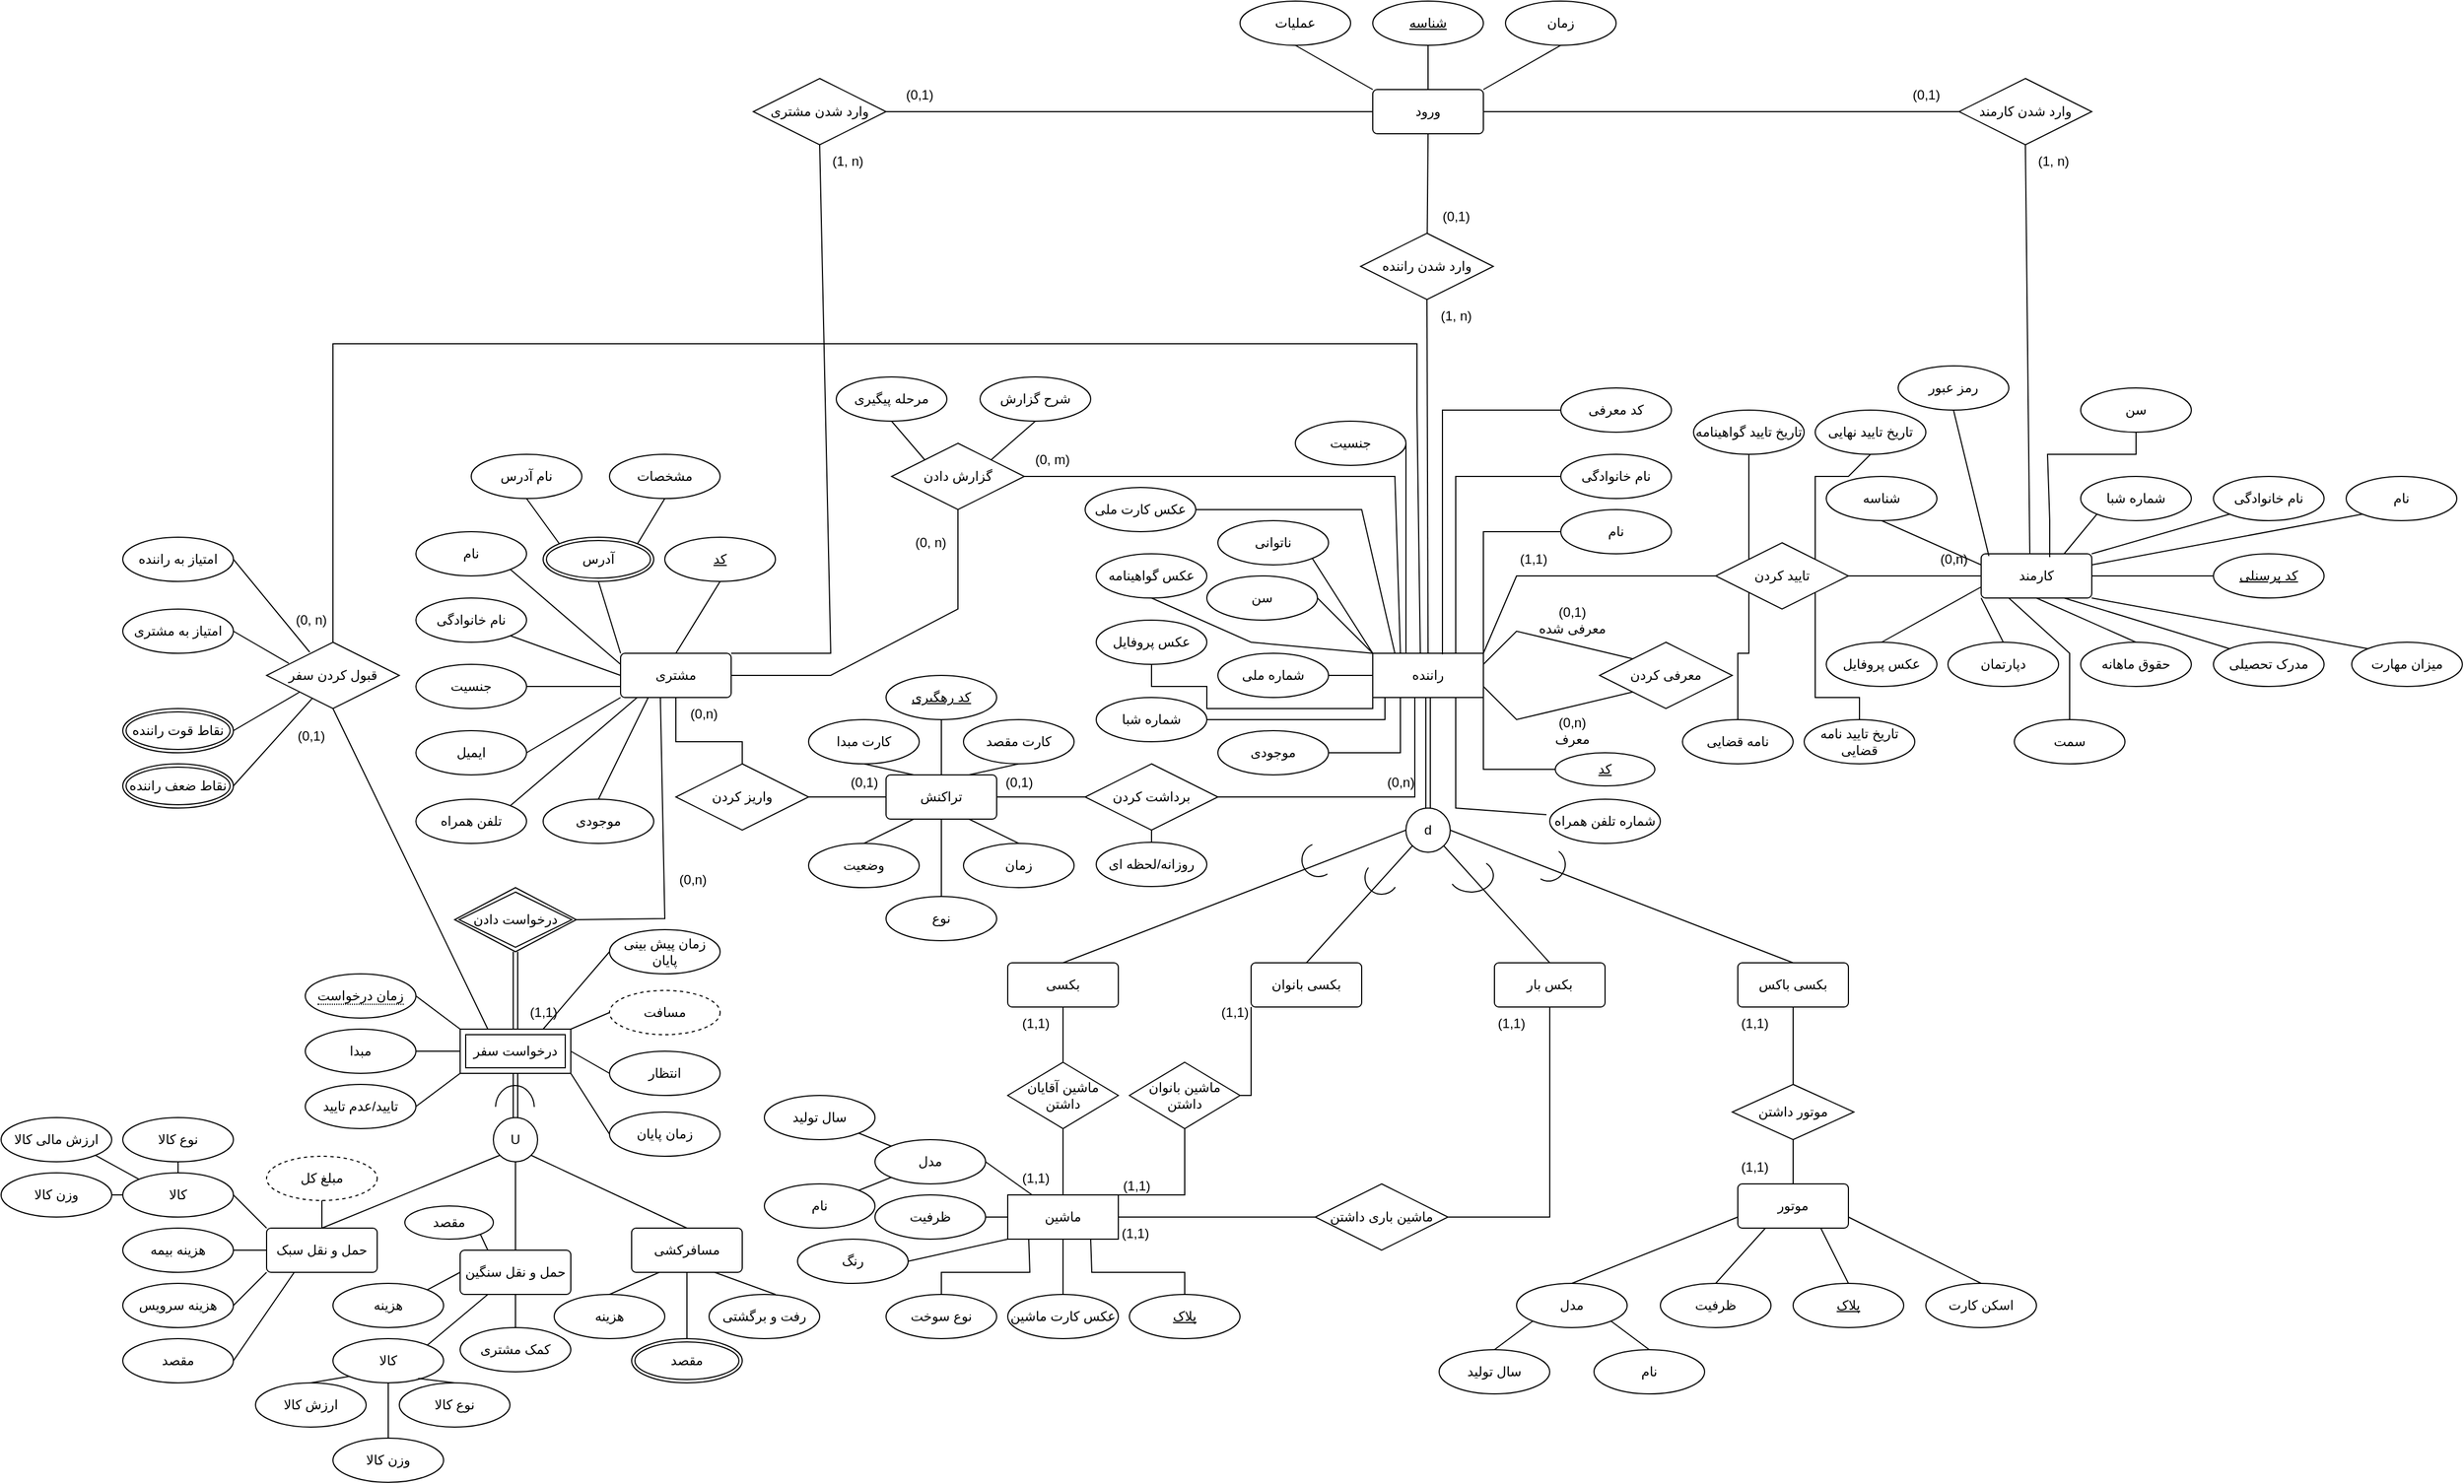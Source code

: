 <mxfile version="23.1.4" type="device">
  <diagram id="R2lEEEUBdFMjLlhIrx00" name="Page-1">
    <mxGraphModel dx="2748" dy="1984" grid="1" gridSize="10" guides="1" tooltips="1" connect="1" arrows="1" fold="1" page="1" pageScale="1" pageWidth="850" pageHeight="1100" math="0" shadow="0" extFonts="Permanent Marker^https://fonts.googleapis.com/css?family=Permanent+Marker">
      <root>
        <mxCell id="0" />
        <mxCell id="1" parent="0" />
        <mxCell id="swCDHV_uJjEk_oPD2tug-1" value="راننده" style="whiteSpace=wrap;html=1;align=center;" parent="1" vertex="1">
          <mxGeometry x="390" y="240" width="100" height="40" as="geometry" />
        </mxCell>
        <mxCell id="swCDHV_uJjEk_oPD2tug-2" value="&lt;u&gt;کد&lt;/u&gt;" style="ellipse;whiteSpace=wrap;html=1;align=center;" parent="1" vertex="1">
          <mxGeometry x="555" y="330" width="90" height="30" as="geometry" />
        </mxCell>
        <mxCell id="swCDHV_uJjEk_oPD2tug-7" value="&lt;div&gt;کد معرفی&lt;/div&gt;" style="ellipse;whiteSpace=wrap;html=1;align=center;" parent="1" vertex="1">
          <mxGeometry x="560" width="100" height="40" as="geometry" />
        </mxCell>
        <mxCell id="swCDHV_uJjEk_oPD2tug-9" value="نام" style="ellipse;whiteSpace=wrap;html=1;align=center;" parent="1" vertex="1">
          <mxGeometry x="560" y="110" width="100" height="40" as="geometry" />
        </mxCell>
        <mxCell id="swCDHV_uJjEk_oPD2tug-11" value="نام خانوادگی" style="ellipse;whiteSpace=wrap;html=1;align=center;" parent="1" vertex="1">
          <mxGeometry x="560" y="60" width="100" height="40" as="geometry" />
        </mxCell>
        <mxCell id="swCDHV_uJjEk_oPD2tug-14" value="سن" style="ellipse;whiteSpace=wrap;html=1;align=center;" parent="1" vertex="1">
          <mxGeometry x="240" y="170" width="100" height="40" as="geometry" />
        </mxCell>
        <mxCell id="swCDHV_uJjEk_oPD2tug-16" value="ناتوانی" style="ellipse;whiteSpace=wrap;html=1;align=center;" parent="1" vertex="1">
          <mxGeometry x="250" y="120" width="100" height="40" as="geometry" />
        </mxCell>
        <mxCell id="swCDHV_uJjEk_oPD2tug-21" value="جنسیت" style="ellipse;whiteSpace=wrap;html=1;align=center;" parent="1" vertex="1">
          <mxGeometry x="320" y="30" width="100" height="40" as="geometry" />
        </mxCell>
        <mxCell id="swCDHV_uJjEk_oPD2tug-24" value="شماره ملی" style="ellipse;whiteSpace=wrap;html=1;align=center;" parent="1" vertex="1">
          <mxGeometry x="250" y="240" width="100" height="40" as="geometry" />
        </mxCell>
        <mxCell id="swCDHV_uJjEk_oPD2tug-26" value="شماره شبا" style="ellipse;whiteSpace=wrap;html=1;align=center;" parent="1" vertex="1">
          <mxGeometry x="140" y="280" width="100" height="40" as="geometry" />
        </mxCell>
        <mxCell id="swCDHV_uJjEk_oPD2tug-28" value="شماره تلفن همراه" style="ellipse;whiteSpace=wrap;html=1;align=center;" parent="1" vertex="1">
          <mxGeometry x="550" y="372" width="100" height="40" as="geometry" />
        </mxCell>
        <mxCell id="swCDHV_uJjEk_oPD2tug-30" value="عکس کارت ملی" style="ellipse;whiteSpace=wrap;html=1;align=center;" parent="1" vertex="1">
          <mxGeometry x="130" y="90" width="100" height="40" as="geometry" />
        </mxCell>
        <mxCell id="swCDHV_uJjEk_oPD2tug-31" value="عکس گواهینامه" style="ellipse;whiteSpace=wrap;html=1;align=center;" parent="1" vertex="1">
          <mxGeometry x="140" y="150" width="100" height="40" as="geometry" />
        </mxCell>
        <mxCell id="swCDHV_uJjEk_oPD2tug-32" value="عکس پروفایل" style="ellipse;whiteSpace=wrap;html=1;align=center;" parent="1" vertex="1">
          <mxGeometry x="140" y="210" width="100" height="40" as="geometry" />
        </mxCell>
        <mxCell id="QkZbBygxRby5PD8kks8j-1" value="معرفی کردن" style="shape=rhombus;perimeter=rhombusPerimeter;whiteSpace=wrap;html=1;align=center;" parent="1" vertex="1">
          <mxGeometry x="595" y="230" width="120" height="60" as="geometry" />
        </mxCell>
        <mxCell id="QkZbBygxRby5PD8kks8j-4" value="موجودی" style="ellipse;whiteSpace=wrap;html=1;align=center;" parent="1" vertex="1">
          <mxGeometry x="250" y="310" width="100" height="40" as="geometry" />
        </mxCell>
        <mxCell id="QkZbBygxRby5PD8kks8j-6" value="" style="endArrow=none;html=1;rounded=0;exitX=0.5;exitY=1;exitDx=0;exitDy=0;" parent="1" source="QkZbBygxRby5PD8kks8j-7" edge="1">
          <mxGeometry relative="1" as="geometry">
            <mxPoint x="340" y="430" as="sourcePoint" />
            <mxPoint x="440" y="400" as="targetPoint" />
          </mxGeometry>
        </mxCell>
        <mxCell id="QkZbBygxRby5PD8kks8j-7" value="d" style="ellipse;whiteSpace=wrap;html=1;aspect=fixed;" parent="1" vertex="1">
          <mxGeometry x="420" y="380" width="40" height="40" as="geometry" />
        </mxCell>
        <mxCell id="QkZbBygxRby5PD8kks8j-9" value="" style="shape=link;html=1;rounded=0;entryX=0.5;entryY=1;entryDx=0;entryDy=0;exitX=0.5;exitY=0;exitDx=0;exitDy=0;" parent="1" source="QkZbBygxRby5PD8kks8j-7" target="swCDHV_uJjEk_oPD2tug-1" edge="1">
          <mxGeometry relative="1" as="geometry">
            <mxPoint x="340" y="430" as="sourcePoint" />
            <mxPoint x="500" y="430" as="targetPoint" />
          </mxGeometry>
        </mxCell>
        <mxCell id="QkZbBygxRby5PD8kks8j-11" value="بکسی" style="rounded=1;arcSize=10;whiteSpace=wrap;html=1;align=center;" parent="1" vertex="1">
          <mxGeometry x="60" y="520" width="100" height="40" as="geometry" />
        </mxCell>
        <mxCell id="QkZbBygxRby5PD8kks8j-12" value="بکسی بانوان" style="rounded=1;arcSize=10;whiteSpace=wrap;html=1;align=center;" parent="1" vertex="1">
          <mxGeometry x="280" y="520" width="100" height="40" as="geometry" />
        </mxCell>
        <mxCell id="QkZbBygxRby5PD8kks8j-13" value="بکس بار" style="rounded=1;arcSize=10;whiteSpace=wrap;html=1;align=center;" parent="1" vertex="1">
          <mxGeometry x="500" y="520" width="100" height="40" as="geometry" />
        </mxCell>
        <mxCell id="QkZbBygxRby5PD8kks8j-14" value="بکسی باکس" style="rounded=1;arcSize=10;whiteSpace=wrap;html=1;align=center;" parent="1" vertex="1">
          <mxGeometry x="720" y="520" width="100" height="40" as="geometry" />
        </mxCell>
        <mxCell id="QkZbBygxRby5PD8kks8j-15" style="edgeStyle=orthogonalEdgeStyle;rounded=0;orthogonalLoop=1;jettySize=auto;html=1;exitX=0.5;exitY=1;exitDx=0;exitDy=0;" parent="1" source="QkZbBygxRby5PD8kks8j-12" target="QkZbBygxRby5PD8kks8j-12" edge="1">
          <mxGeometry relative="1" as="geometry" />
        </mxCell>
        <mxCell id="QkZbBygxRby5PD8kks8j-17" value="" style="endArrow=none;html=1;rounded=0;entryX=0.5;entryY=0;entryDx=0;entryDy=0;exitX=1;exitY=0.5;exitDx=0;exitDy=0;" parent="1" source="QkZbBygxRby5PD8kks8j-7" target="QkZbBygxRby5PD8kks8j-14" edge="1">
          <mxGeometry relative="1" as="geometry">
            <mxPoint x="340" y="430" as="sourcePoint" />
            <mxPoint x="500" y="430" as="targetPoint" />
          </mxGeometry>
        </mxCell>
        <mxCell id="QkZbBygxRby5PD8kks8j-18" value="" style="endArrow=none;html=1;rounded=0;entryX=0.5;entryY=0;entryDx=0;entryDy=0;exitX=1;exitY=1;exitDx=0;exitDy=0;" parent="1" source="QkZbBygxRby5PD8kks8j-7" target="QkZbBygxRby5PD8kks8j-13" edge="1">
          <mxGeometry relative="1" as="geometry">
            <mxPoint x="340" y="430" as="sourcePoint" />
            <mxPoint x="500" y="430" as="targetPoint" />
          </mxGeometry>
        </mxCell>
        <mxCell id="QkZbBygxRby5PD8kks8j-19" value="" style="endArrow=none;html=1;rounded=0;exitX=0.5;exitY=0;exitDx=0;exitDy=0;entryX=0;entryY=1;entryDx=0;entryDy=0;" parent="1" source="QkZbBygxRby5PD8kks8j-12" target="QkZbBygxRby5PD8kks8j-7" edge="1">
          <mxGeometry relative="1" as="geometry">
            <mxPoint x="340" y="430" as="sourcePoint" />
            <mxPoint x="500" y="430" as="targetPoint" />
          </mxGeometry>
        </mxCell>
        <mxCell id="QkZbBygxRby5PD8kks8j-20" value="" style="endArrow=none;html=1;rounded=0;exitX=0.5;exitY=0;exitDx=0;exitDy=0;entryX=0;entryY=0.5;entryDx=0;entryDy=0;" parent="1" source="QkZbBygxRby5PD8kks8j-11" target="QkZbBygxRby5PD8kks8j-7" edge="1">
          <mxGeometry relative="1" as="geometry">
            <mxPoint x="340" y="430" as="sourcePoint" />
            <mxPoint x="500" y="430" as="targetPoint" />
          </mxGeometry>
        </mxCell>
        <mxCell id="QkZbBygxRby5PD8kks8j-23" value="" style="verticalLabelPosition=bottom;verticalAlign=top;html=1;shape=mxgraph.basic.arc;startAngle=0.104;endAngle=0.582;" parent="1" vertex="1">
          <mxGeometry x="534" y="416" width="30" height="30" as="geometry" />
        </mxCell>
        <mxCell id="QkZbBygxRby5PD8kks8j-24" value="" style="verticalLabelPosition=bottom;verticalAlign=top;html=1;shape=mxgraph.basic.arc;startAngle=0.119;endAngle=0.665;" parent="1" vertex="1">
          <mxGeometry x="459" y="426" width="40" height="30" as="geometry" />
        </mxCell>
        <mxCell id="QkZbBygxRby5PD8kks8j-25" value="" style="verticalLabelPosition=bottom;verticalAlign=top;html=1;shape=mxgraph.basic.arc;startAngle=0.347;endAngle=0.854;" parent="1" vertex="1">
          <mxGeometry x="383" y="428" width="30" height="30" as="geometry" />
        </mxCell>
        <mxCell id="QkZbBygxRby5PD8kks8j-26" value="" style="verticalLabelPosition=bottom;verticalAlign=top;html=1;shape=mxgraph.basic.arc;startAngle=0.411;endAngle=0.939;" parent="1" vertex="1">
          <mxGeometry x="326" y="412" width="30" height="30" as="geometry" />
        </mxCell>
        <mxCell id="QkZbBygxRby5PD8kks8j-31" value="ماشین" style="whiteSpace=wrap;html=1;align=center;" parent="1" vertex="1">
          <mxGeometry x="60" y="730" width="100" height="40" as="geometry" />
        </mxCell>
        <mxCell id="QkZbBygxRby5PD8kks8j-33" value="ماشین بانوان داشتن" style="shape=rhombus;perimeter=rhombusPerimeter;whiteSpace=wrap;html=1;align=center;" parent="1" vertex="1">
          <mxGeometry x="170" y="610" width="100" height="60" as="geometry" />
        </mxCell>
        <mxCell id="QkZbBygxRby5PD8kks8j-37" value="" style="endArrow=none;html=1;rounded=0;entryX=1;entryY=0;entryDx=0;entryDy=0;exitX=0.5;exitY=1;exitDx=0;exitDy=0;" parent="1" source="QkZbBygxRby5PD8kks8j-33" target="QkZbBygxRby5PD8kks8j-31" edge="1">
          <mxGeometry relative="1" as="geometry">
            <mxPoint x="330" y="630" as="sourcePoint" />
            <mxPoint x="490" y="630" as="targetPoint" />
            <Array as="points">
              <mxPoint x="220" y="680" />
              <mxPoint x="220" y="730" />
            </Array>
          </mxGeometry>
        </mxCell>
        <mxCell id="QkZbBygxRby5PD8kks8j-38" value="(1,1)" style="resizable=0;html=1;whiteSpace=wrap;align=right;verticalAlign=bottom;" parent="QkZbBygxRby5PD8kks8j-37" connectable="0" vertex="1">
          <mxGeometry x="1" relative="1" as="geometry">
            <mxPoint x="30" as="offset" />
          </mxGeometry>
        </mxCell>
        <mxCell id="QkZbBygxRby5PD8kks8j-39" value="" style="endArrow=none;html=1;rounded=0;exitX=1;exitY=0.5;exitDx=0;exitDy=0;entryX=0;entryY=1;entryDx=0;entryDy=0;" parent="1" source="QkZbBygxRby5PD8kks8j-33" target="QkZbBygxRby5PD8kks8j-12" edge="1">
          <mxGeometry relative="1" as="geometry">
            <mxPoint x="330" y="630" as="sourcePoint" />
            <mxPoint x="490" y="630" as="targetPoint" />
            <Array as="points">
              <mxPoint x="280" y="640" />
              <mxPoint x="280" y="620" />
            </Array>
          </mxGeometry>
        </mxCell>
        <mxCell id="QkZbBygxRby5PD8kks8j-41" value="(1,1)" style="text;html=1;align=center;verticalAlign=middle;resizable=0;points=[];autosize=1;strokeColor=none;fillColor=none;" parent="1" vertex="1">
          <mxGeometry x="240" y="550" width="50" height="30" as="geometry" />
        </mxCell>
        <mxCell id="QkZbBygxRby5PD8kks8j-42" value="" style="endArrow=none;html=1;rounded=0;entryX=0;entryY=0;entryDx=0;entryDy=0;exitX=1;exitY=0.25;exitDx=0;exitDy=0;" parent="1" source="swCDHV_uJjEk_oPD2tug-1" target="QkZbBygxRby5PD8kks8j-1" edge="1">
          <mxGeometry relative="1" as="geometry">
            <mxPoint x="330" y="480" as="sourcePoint" />
            <mxPoint x="490" y="480" as="targetPoint" />
            <Array as="points">
              <mxPoint x="520" y="220" />
            </Array>
          </mxGeometry>
        </mxCell>
        <mxCell id="QkZbBygxRby5PD8kks8j-43" value="" style="endArrow=none;html=1;rounded=0;entryX=1;entryY=0.75;entryDx=0;entryDy=0;exitX=0;exitY=1;exitDx=0;exitDy=0;" parent="1" source="QkZbBygxRby5PD8kks8j-1" target="swCDHV_uJjEk_oPD2tug-1" edge="1">
          <mxGeometry relative="1" as="geometry">
            <mxPoint x="330" y="480" as="sourcePoint" />
            <mxPoint x="490" y="480" as="targetPoint" />
            <Array as="points">
              <mxPoint x="520" y="300" />
            </Array>
          </mxGeometry>
        </mxCell>
        <mxCell id="QkZbBygxRby5PD8kks8j-45" value="&lt;div&gt;(0,1)&lt;/div&gt;&lt;div&gt;معرفی شده&lt;br&gt;&lt;/div&gt;" style="text;html=1;align=center;verticalAlign=middle;resizable=0;points=[];autosize=1;strokeColor=none;fillColor=none;" parent="1" vertex="1">
          <mxGeometry x="530" y="190" width="80" height="40" as="geometry" />
        </mxCell>
        <mxCell id="QkZbBygxRby5PD8kks8j-46" value="&lt;div&gt;(0,n)&lt;/div&gt;&lt;div&gt;معرف&lt;br&gt;&lt;/div&gt;" style="text;html=1;align=center;verticalAlign=middle;resizable=0;points=[];autosize=1;strokeColor=none;fillColor=none;" parent="1" vertex="1">
          <mxGeometry x="545" y="290" width="50" height="40" as="geometry" />
        </mxCell>
        <mxCell id="QkZbBygxRby5PD8kks8j-47" value="" style="endArrow=none;html=1;rounded=0;exitX=0.5;exitY=0;exitDx=0;exitDy=0;" parent="1" source="QkZbBygxRby5PD8kks8j-31" target="QkZbBygxRby5PD8kks8j-48" edge="1">
          <mxGeometry relative="1" as="geometry">
            <mxPoint x="330" y="580" as="sourcePoint" />
            <mxPoint x="110" y="680" as="targetPoint" />
          </mxGeometry>
        </mxCell>
        <mxCell id="QkZbBygxRby5PD8kks8j-48" value="ماشین آقایان داشتن" style="shape=rhombus;perimeter=rhombusPerimeter;whiteSpace=wrap;html=1;align=center;" parent="1" vertex="1">
          <mxGeometry x="60" y="610" width="100" height="60" as="geometry" />
        </mxCell>
        <mxCell id="QkZbBygxRby5PD8kks8j-49" value="" style="endArrow=none;html=1;rounded=0;exitX=0.5;exitY=0;exitDx=0;exitDy=0;entryX=0.5;entryY=1;entryDx=0;entryDy=0;" parent="1" source="QkZbBygxRby5PD8kks8j-48" target="QkZbBygxRby5PD8kks8j-11" edge="1">
          <mxGeometry relative="1" as="geometry">
            <mxPoint x="330" y="580" as="sourcePoint" />
            <mxPoint x="490" y="580" as="targetPoint" />
          </mxGeometry>
        </mxCell>
        <mxCell id="QkZbBygxRby5PD8kks8j-50" value="(1,1)" style="text;html=1;align=center;verticalAlign=middle;resizable=0;points=[];autosize=1;strokeColor=none;fillColor=none;" parent="1" vertex="1">
          <mxGeometry x="60" y="560" width="50" height="30" as="geometry" />
        </mxCell>
        <mxCell id="QkZbBygxRby5PD8kks8j-51" value="(1,1)" style="text;html=1;align=center;verticalAlign=middle;resizable=0;points=[];autosize=1;strokeColor=none;fillColor=none;" parent="1" vertex="1">
          <mxGeometry x="60" y="700" width="50" height="30" as="geometry" />
        </mxCell>
        <mxCell id="QkZbBygxRby5PD8kks8j-54" value="" style="endArrow=none;html=1;rounded=0;exitX=1;exitY=0.5;exitDx=0;exitDy=0;entryX=0.5;entryY=1;entryDx=0;entryDy=0;" parent="1" source="umlDn6B3DRz233x1YHds-15" target="QkZbBygxRby5PD8kks8j-13" edge="1">
          <mxGeometry relative="1" as="geometry">
            <mxPoint x="330" y="640" as="sourcePoint" />
            <mxPoint x="490" y="640" as="targetPoint" />
            <Array as="points">
              <mxPoint x="550" y="750" />
            </Array>
          </mxGeometry>
        </mxCell>
        <mxCell id="QkZbBygxRby5PD8kks8j-55" value="(1,1)" style="text;html=1;align=center;verticalAlign=middle;resizable=0;points=[];autosize=1;strokeColor=none;fillColor=none;" parent="1" vertex="1">
          <mxGeometry x="490" y="560" width="50" height="30" as="geometry" />
        </mxCell>
        <mxCell id="QkZbBygxRby5PD8kks8j-56" value="(1,1)" style="text;html=1;align=center;verticalAlign=middle;resizable=0;points=[];autosize=1;strokeColor=none;fillColor=none;" parent="1" vertex="1">
          <mxGeometry x="150" y="750" width="50" height="30" as="geometry" />
        </mxCell>
        <mxCell id="QkZbBygxRby5PD8kks8j-64" value="عکس کارت ماشین" style="ellipse;whiteSpace=wrap;html=1;align=center;" parent="1" vertex="1">
          <mxGeometry x="60" y="820" width="100" height="40" as="geometry" />
        </mxCell>
        <mxCell id="QkZbBygxRby5PD8kks8j-65" value="نوع سوخت" style="ellipse;whiteSpace=wrap;html=1;align=center;" parent="1" vertex="1">
          <mxGeometry x="-50" y="820" width="100" height="40" as="geometry" />
        </mxCell>
        <mxCell id="QkZbBygxRby5PD8kks8j-66" value="رنگ" style="ellipse;whiteSpace=wrap;html=1;align=center;" parent="1" vertex="1">
          <mxGeometry x="-130" y="770" width="100" height="40" as="geometry" />
        </mxCell>
        <mxCell id="QkZbBygxRby5PD8kks8j-67" value="ظرفیت" style="ellipse;whiteSpace=wrap;html=1;align=center;" parent="1" vertex="1">
          <mxGeometry x="-60" y="730" width="100" height="40" as="geometry" />
        </mxCell>
        <mxCell id="QkZbBygxRby5PD8kks8j-68" value="&lt;u&gt;پلاک&lt;/u&gt;" style="ellipse;whiteSpace=wrap;html=1;align=center;" parent="1" vertex="1">
          <mxGeometry x="170" y="820" width="100" height="40" as="geometry" />
        </mxCell>
        <mxCell id="QkZbBygxRby5PD8kks8j-69" value="مدل" style="ellipse;whiteSpace=wrap;html=1;align=center;" parent="1" vertex="1">
          <mxGeometry x="-60" y="680" width="100" height="40" as="geometry" />
        </mxCell>
        <mxCell id="QkZbBygxRby5PD8kks8j-71" value="" style="endArrow=none;html=1;rounded=0;exitX=1;exitY=0;exitDx=0;exitDy=0;entryX=0;entryY=0.5;entryDx=0;entryDy=0;" parent="1" source="swCDHV_uJjEk_oPD2tug-1" target="swCDHV_uJjEk_oPD2tug-9" edge="1">
          <mxGeometry relative="1" as="geometry">
            <mxPoint x="130" y="340" as="sourcePoint" />
            <mxPoint x="290" y="340" as="targetPoint" />
            <Array as="points">
              <mxPoint x="490" y="130" />
            </Array>
          </mxGeometry>
        </mxCell>
        <mxCell id="QkZbBygxRby5PD8kks8j-72" value="" style="endArrow=none;html=1;rounded=0;exitX=0;exitY=0.5;exitDx=0;exitDy=0;entryX=0.75;entryY=0;entryDx=0;entryDy=0;" parent="1" source="swCDHV_uJjEk_oPD2tug-11" target="swCDHV_uJjEk_oPD2tug-1" edge="1">
          <mxGeometry relative="1" as="geometry">
            <mxPoint x="130" y="340" as="sourcePoint" />
            <mxPoint x="290" y="340" as="targetPoint" />
            <Array as="points">
              <mxPoint x="465" y="80" />
            </Array>
          </mxGeometry>
        </mxCell>
        <mxCell id="QkZbBygxRby5PD8kks8j-73" value="" style="endArrow=none;html=1;rounded=0;exitX=0;exitY=0.5;exitDx=0;exitDy=0;entryX=0.63;entryY=0.025;entryDx=0;entryDy=0;entryPerimeter=0;" parent="1" source="swCDHV_uJjEk_oPD2tug-7" target="swCDHV_uJjEk_oPD2tug-1" edge="1">
          <mxGeometry relative="1" as="geometry">
            <mxPoint x="130" y="340" as="sourcePoint" />
            <mxPoint x="290" y="340" as="targetPoint" />
            <Array as="points">
              <mxPoint x="453" y="20" />
            </Array>
          </mxGeometry>
        </mxCell>
        <mxCell id="QkZbBygxRby5PD8kks8j-76" value="" style="endArrow=none;html=1;rounded=0;entryX=0.75;entryY=1;entryDx=0;entryDy=0;exitX=-0.03;exitY=0.35;exitDx=0;exitDy=0;exitPerimeter=0;" parent="1" source="swCDHV_uJjEk_oPD2tug-28" target="swCDHV_uJjEk_oPD2tug-1" edge="1">
          <mxGeometry relative="1" as="geometry">
            <mxPoint x="130" y="340" as="sourcePoint" />
            <mxPoint x="290" y="340" as="targetPoint" />
            <Array as="points">
              <mxPoint x="465" y="380" />
            </Array>
          </mxGeometry>
        </mxCell>
        <mxCell id="QkZbBygxRby5PD8kks8j-77" value="" style="endArrow=none;html=1;rounded=0;exitX=1;exitY=1;exitDx=0;exitDy=0;entryX=0;entryY=0.5;entryDx=0;entryDy=0;" parent="1" source="swCDHV_uJjEk_oPD2tug-1" target="swCDHV_uJjEk_oPD2tug-2" edge="1">
          <mxGeometry relative="1" as="geometry">
            <mxPoint x="130" y="340" as="sourcePoint" />
            <mxPoint x="290" y="340" as="targetPoint" />
            <Array as="points">
              <mxPoint x="490" y="345" />
            </Array>
          </mxGeometry>
        </mxCell>
        <mxCell id="QkZbBygxRby5PD8kks8j-78" value="" style="endArrow=none;html=1;rounded=0;exitX=1;exitY=0.5;exitDx=0;exitDy=0;" parent="1" source="swCDHV_uJjEk_oPD2tug-30" edge="1">
          <mxGeometry relative="1" as="geometry">
            <mxPoint x="130" y="340" as="sourcePoint" />
            <mxPoint x="410" y="240" as="targetPoint" />
            <Array as="points">
              <mxPoint x="380" y="110" />
            </Array>
          </mxGeometry>
        </mxCell>
        <mxCell id="QkZbBygxRby5PD8kks8j-79" value="" style="endArrow=none;html=1;rounded=0;exitX=1;exitY=0.5;exitDx=0;exitDy=0;" parent="1" source="swCDHV_uJjEk_oPD2tug-21" edge="1">
          <mxGeometry relative="1" as="geometry">
            <mxPoint x="130" y="340" as="sourcePoint" />
            <mxPoint x="420" y="240" as="targetPoint" />
            <Array as="points">
              <mxPoint x="420" y="70" />
            </Array>
          </mxGeometry>
        </mxCell>
        <mxCell id="QkZbBygxRby5PD8kks8j-80" value="" style="endArrow=none;html=1;rounded=0;exitX=1;exitY=1;exitDx=0;exitDy=0;entryX=0;entryY=0;entryDx=0;entryDy=0;" parent="1" source="swCDHV_uJjEk_oPD2tug-16" target="swCDHV_uJjEk_oPD2tug-1" edge="1">
          <mxGeometry relative="1" as="geometry">
            <mxPoint x="130" y="340" as="sourcePoint" />
            <mxPoint x="290" y="340" as="targetPoint" />
            <Array as="points" />
          </mxGeometry>
        </mxCell>
        <mxCell id="QkZbBygxRby5PD8kks8j-81" value="" style="endArrow=none;html=1;rounded=0;entryX=0;entryY=0;entryDx=0;entryDy=0;exitX=0.5;exitY=1;exitDx=0;exitDy=0;" parent="1" source="swCDHV_uJjEk_oPD2tug-31" target="swCDHV_uJjEk_oPD2tug-1" edge="1">
          <mxGeometry relative="1" as="geometry">
            <mxPoint x="140" y="344.5" as="sourcePoint" />
            <mxPoint x="300" y="344.5" as="targetPoint" />
            <Array as="points">
              <mxPoint x="280" y="230" />
            </Array>
          </mxGeometry>
        </mxCell>
        <mxCell id="QkZbBygxRby5PD8kks8j-82" value="" style="endArrow=none;html=1;rounded=0;exitX=1;exitY=0.5;exitDx=0;exitDy=0;entryX=0;entryY=0;entryDx=0;entryDy=0;" parent="1" source="swCDHV_uJjEk_oPD2tug-14" target="swCDHV_uJjEk_oPD2tug-1" edge="1">
          <mxGeometry relative="1" as="geometry">
            <mxPoint x="130" y="340" as="sourcePoint" />
            <mxPoint x="290" y="340" as="targetPoint" />
            <Array as="points" />
          </mxGeometry>
        </mxCell>
        <mxCell id="QkZbBygxRby5PD8kks8j-83" value="" style="endArrow=none;html=1;rounded=0;exitX=0;exitY=1;exitDx=0;exitDy=0;entryX=0.5;entryY=1;entryDx=0;entryDy=0;" parent="1" source="swCDHV_uJjEk_oPD2tug-1" target="swCDHV_uJjEk_oPD2tug-32" edge="1">
          <mxGeometry relative="1" as="geometry">
            <mxPoint x="130" y="340" as="sourcePoint" />
            <mxPoint x="290" y="340" as="targetPoint" />
            <Array as="points">
              <mxPoint x="390" y="290" />
              <mxPoint x="240" y="290" />
              <mxPoint x="240" y="270" />
              <mxPoint x="190" y="270" />
            </Array>
          </mxGeometry>
        </mxCell>
        <mxCell id="QkZbBygxRby5PD8kks8j-84" value="" style="endArrow=none;html=1;rounded=0;entryX=0;entryY=0.5;entryDx=0;entryDy=0;exitX=1;exitY=0.5;exitDx=0;exitDy=0;" parent="1" source="swCDHV_uJjEk_oPD2tug-24" target="swCDHV_uJjEk_oPD2tug-1" edge="1">
          <mxGeometry relative="1" as="geometry">
            <mxPoint x="130" y="340" as="sourcePoint" />
            <mxPoint x="290" y="340" as="targetPoint" />
          </mxGeometry>
        </mxCell>
        <mxCell id="QkZbBygxRby5PD8kks8j-85" value="" style="endArrow=none;html=1;rounded=0;entryX=0.11;entryY=1;entryDx=0;entryDy=0;exitX=1;exitY=0.5;exitDx=0;exitDy=0;entryPerimeter=0;" parent="1" source="swCDHV_uJjEk_oPD2tug-26" target="swCDHV_uJjEk_oPD2tug-1" edge="1">
          <mxGeometry relative="1" as="geometry">
            <mxPoint x="130" y="340" as="sourcePoint" />
            <mxPoint x="290" y="340" as="targetPoint" />
            <Array as="points">
              <mxPoint x="401" y="300" />
            </Array>
          </mxGeometry>
        </mxCell>
        <mxCell id="QkZbBygxRby5PD8kks8j-86" value="" style="endArrow=none;html=1;rounded=0;entryX=0.25;entryY=1;entryDx=0;entryDy=0;exitX=1;exitY=0.5;exitDx=0;exitDy=0;" parent="1" source="QkZbBygxRby5PD8kks8j-4" target="swCDHV_uJjEk_oPD2tug-1" edge="1">
          <mxGeometry relative="1" as="geometry">
            <mxPoint x="130" y="340" as="sourcePoint" />
            <mxPoint x="290" y="340" as="targetPoint" />
            <Array as="points">
              <mxPoint x="415" y="330" />
            </Array>
          </mxGeometry>
        </mxCell>
        <mxCell id="QkZbBygxRby5PD8kks8j-91" value="" style="endArrow=none;html=1;rounded=0;entryX=0.5;entryY=1;entryDx=0;entryDy=0;exitX=0.5;exitY=0;exitDx=0;exitDy=0;" parent="1" source="QkZbBygxRby5PD8kks8j-64" target="QkZbBygxRby5PD8kks8j-31" edge="1">
          <mxGeometry relative="1" as="geometry">
            <mxPoint x="130" y="820" as="sourcePoint" />
            <mxPoint x="290" y="820" as="targetPoint" />
          </mxGeometry>
        </mxCell>
        <mxCell id="QkZbBygxRby5PD8kks8j-92" value="" style="endArrow=none;html=1;rounded=0;exitX=0.5;exitY=0;exitDx=0;exitDy=0;entryX=0.19;entryY=1;entryDx=0;entryDy=0;entryPerimeter=0;" parent="1" source="QkZbBygxRby5PD8kks8j-65" target="QkZbBygxRby5PD8kks8j-31" edge="1">
          <mxGeometry relative="1" as="geometry">
            <mxPoint x="130" y="820" as="sourcePoint" />
            <mxPoint x="290" y="820" as="targetPoint" />
            <Array as="points">
              <mxPoint y="800" />
              <mxPoint x="80" y="800" />
            </Array>
          </mxGeometry>
        </mxCell>
        <mxCell id="QkZbBygxRby5PD8kks8j-93" value="" style="endArrow=none;html=1;rounded=0;exitX=1;exitY=0.5;exitDx=0;exitDy=0;entryX=0;entryY=0.5;entryDx=0;entryDy=0;" parent="1" source="QkZbBygxRby5PD8kks8j-67" target="QkZbBygxRby5PD8kks8j-31" edge="1">
          <mxGeometry relative="1" as="geometry">
            <mxPoint x="130" y="800" as="sourcePoint" />
            <mxPoint x="290" y="800" as="targetPoint" />
          </mxGeometry>
        </mxCell>
        <mxCell id="QkZbBygxRby5PD8kks8j-94" value="" style="endArrow=none;html=1;rounded=0;entryX=0;entryY=1;entryDx=0;entryDy=0;exitX=1;exitY=0.5;exitDx=0;exitDy=0;" parent="1" source="QkZbBygxRby5PD8kks8j-66" target="QkZbBygxRby5PD8kks8j-31" edge="1">
          <mxGeometry relative="1" as="geometry">
            <mxPoint x="130" y="800" as="sourcePoint" />
            <mxPoint x="290" y="800" as="targetPoint" />
          </mxGeometry>
        </mxCell>
        <mxCell id="QkZbBygxRby5PD8kks8j-95" value="" style="endArrow=none;html=1;rounded=0;exitX=0.75;exitY=1;exitDx=0;exitDy=0;entryX=0.5;entryY=0;entryDx=0;entryDy=0;" parent="1" source="QkZbBygxRby5PD8kks8j-31" target="QkZbBygxRby5PD8kks8j-68" edge="1">
          <mxGeometry relative="1" as="geometry">
            <mxPoint x="130" y="800" as="sourcePoint" />
            <mxPoint x="290" y="800" as="targetPoint" />
            <Array as="points">
              <mxPoint x="136" y="800" />
              <mxPoint x="220" y="800" />
            </Array>
          </mxGeometry>
        </mxCell>
        <mxCell id="QkZbBygxRby5PD8kks8j-96" value="" style="endArrow=none;html=1;rounded=0;entryX=1;entryY=0.5;entryDx=0;entryDy=0;" parent="1" source="QkZbBygxRby5PD8kks8j-31" target="QkZbBygxRby5PD8kks8j-69" edge="1">
          <mxGeometry relative="1" as="geometry">
            <mxPoint x="60" y="680" as="sourcePoint" />
            <mxPoint x="290" y="800" as="targetPoint" />
          </mxGeometry>
        </mxCell>
        <mxCell id="QkZbBygxRby5PD8kks8j-97" value="نام" style="ellipse;whiteSpace=wrap;html=1;align=center;" parent="1" vertex="1">
          <mxGeometry x="-160" y="720" width="100" height="40" as="geometry" />
        </mxCell>
        <mxCell id="QkZbBygxRby5PD8kks8j-98" value="سال تولید" style="ellipse;whiteSpace=wrap;html=1;align=center;" parent="1" vertex="1">
          <mxGeometry x="-160" y="640" width="100" height="40" as="geometry" />
        </mxCell>
        <mxCell id="QkZbBygxRby5PD8kks8j-99" value="" style="endArrow=none;html=1;rounded=0;entryX=1;entryY=1;entryDx=0;entryDy=0;exitX=0;exitY=0;exitDx=0;exitDy=0;" parent="1" source="QkZbBygxRby5PD8kks8j-69" target="QkZbBygxRby5PD8kks8j-98" edge="1">
          <mxGeometry relative="1" as="geometry">
            <mxPoint x="130" y="800" as="sourcePoint" />
            <mxPoint x="290" y="800" as="targetPoint" />
          </mxGeometry>
        </mxCell>
        <mxCell id="QkZbBygxRby5PD8kks8j-100" value="" style="endArrow=none;html=1;rounded=0;exitX=1;exitY=0;exitDx=0;exitDy=0;entryX=0;entryY=1;entryDx=0;entryDy=0;" parent="1" source="QkZbBygxRby5PD8kks8j-97" target="QkZbBygxRby5PD8kks8j-69" edge="1">
          <mxGeometry relative="1" as="geometry">
            <mxPoint x="130" y="800" as="sourcePoint" />
            <mxPoint x="290" y="800" as="targetPoint" />
          </mxGeometry>
        </mxCell>
        <mxCell id="QkZbBygxRby5PD8kks8j-101" value="موتور" style="rounded=1;arcSize=10;whiteSpace=wrap;html=1;align=center;" parent="1" vertex="1">
          <mxGeometry x="720" y="720" width="100" height="40" as="geometry" />
        </mxCell>
        <mxCell id="QkZbBygxRby5PD8kks8j-102" value="موتور داشتن" style="shape=rhombus;perimeter=rhombusPerimeter;whiteSpace=wrap;html=1;align=center;" parent="1" vertex="1">
          <mxGeometry x="715" y="630" width="110" height="50" as="geometry" />
        </mxCell>
        <mxCell id="QkZbBygxRby5PD8kks8j-103" value="" style="endArrow=none;html=1;rounded=0;entryX=0.5;entryY=0;entryDx=0;entryDy=0;exitX=0.5;exitY=1;exitDx=0;exitDy=0;" parent="1" source="QkZbBygxRby5PD8kks8j-14" target="QkZbBygxRby5PD8kks8j-102" edge="1">
          <mxGeometry relative="1" as="geometry">
            <mxPoint x="130" y="800" as="sourcePoint" />
            <mxPoint x="290" y="800" as="targetPoint" />
          </mxGeometry>
        </mxCell>
        <mxCell id="QkZbBygxRby5PD8kks8j-104" value="" style="endArrow=none;html=1;rounded=0;entryX=0.5;entryY=1;entryDx=0;entryDy=0;exitX=0.5;exitY=0;exitDx=0;exitDy=0;" parent="1" source="QkZbBygxRby5PD8kks8j-101" target="QkZbBygxRby5PD8kks8j-102" edge="1">
          <mxGeometry relative="1" as="geometry">
            <mxPoint x="130" y="800" as="sourcePoint" />
            <mxPoint x="290" y="800" as="targetPoint" />
          </mxGeometry>
        </mxCell>
        <mxCell id="QkZbBygxRby5PD8kks8j-105" value="(1,1)" style="text;html=1;align=center;verticalAlign=middle;resizable=0;points=[];autosize=1;strokeColor=none;fillColor=none;" parent="1" vertex="1">
          <mxGeometry x="710" y="560" width="50" height="30" as="geometry" />
        </mxCell>
        <mxCell id="QkZbBygxRby5PD8kks8j-106" value="(1,1)" style="text;html=1;align=center;verticalAlign=middle;resizable=0;points=[];autosize=1;strokeColor=none;fillColor=none;" parent="1" vertex="1">
          <mxGeometry x="710" y="690" width="50" height="30" as="geometry" />
        </mxCell>
        <mxCell id="QkZbBygxRby5PD8kks8j-107" value="سال تولید" style="ellipse;whiteSpace=wrap;html=1;align=center;" parent="1" vertex="1">
          <mxGeometry x="450" y="870" width="100" height="40" as="geometry" />
        </mxCell>
        <mxCell id="QkZbBygxRby5PD8kks8j-108" value="نام" style="ellipse;whiteSpace=wrap;html=1;align=center;" parent="1" vertex="1">
          <mxGeometry x="590" y="870" width="100" height="40" as="geometry" />
        </mxCell>
        <mxCell id="QkZbBygxRby5PD8kks8j-109" value="مدل" style="ellipse;whiteSpace=wrap;html=1;align=center;" parent="1" vertex="1">
          <mxGeometry x="520" y="810" width="100" height="40" as="geometry" />
        </mxCell>
        <mxCell id="QkZbBygxRby5PD8kks8j-110" value="اسکن کارت" style="ellipse;whiteSpace=wrap;html=1;align=center;" parent="1" vertex="1">
          <mxGeometry x="890" y="810" width="100" height="40" as="geometry" />
        </mxCell>
        <mxCell id="QkZbBygxRby5PD8kks8j-111" value="&lt;u&gt;پلاک&lt;/u&gt;" style="ellipse;whiteSpace=wrap;html=1;align=center;" parent="1" vertex="1">
          <mxGeometry x="770" y="810" width="100" height="40" as="geometry" />
        </mxCell>
        <mxCell id="QkZbBygxRby5PD8kks8j-112" value="ظرفیت" style="ellipse;whiteSpace=wrap;html=1;align=center;" parent="1" vertex="1">
          <mxGeometry x="650" y="810" width="100" height="40" as="geometry" />
        </mxCell>
        <mxCell id="QkZbBygxRby5PD8kks8j-113" value="" style="endArrow=none;html=1;rounded=0;exitX=1;exitY=0.75;exitDx=0;exitDy=0;entryX=0.5;entryY=0;entryDx=0;entryDy=0;" parent="1" source="QkZbBygxRby5PD8kks8j-101" target="QkZbBygxRby5PD8kks8j-110" edge="1">
          <mxGeometry relative="1" as="geometry">
            <mxPoint x="130" y="740" as="sourcePoint" />
            <mxPoint x="290" y="740" as="targetPoint" />
          </mxGeometry>
        </mxCell>
        <mxCell id="QkZbBygxRby5PD8kks8j-114" value="" style="endArrow=none;html=1;rounded=0;entryX=0.75;entryY=1;entryDx=0;entryDy=0;exitX=0.5;exitY=0;exitDx=0;exitDy=0;" parent="1" source="QkZbBygxRby5PD8kks8j-111" target="QkZbBygxRby5PD8kks8j-101" edge="1">
          <mxGeometry relative="1" as="geometry">
            <mxPoint x="130" y="740" as="sourcePoint" />
            <mxPoint x="290" y="740" as="targetPoint" />
          </mxGeometry>
        </mxCell>
        <mxCell id="QkZbBygxRby5PD8kks8j-115" value="" style="endArrow=none;html=1;rounded=0;entryX=0.25;entryY=1;entryDx=0;entryDy=0;exitX=0.5;exitY=0;exitDx=0;exitDy=0;" parent="1" source="QkZbBygxRby5PD8kks8j-112" target="QkZbBygxRby5PD8kks8j-101" edge="1">
          <mxGeometry relative="1" as="geometry">
            <mxPoint x="130" y="740" as="sourcePoint" />
            <mxPoint x="290" y="740" as="targetPoint" />
          </mxGeometry>
        </mxCell>
        <mxCell id="QkZbBygxRby5PD8kks8j-116" value="" style="endArrow=none;html=1;rounded=0;entryX=1;entryY=1;entryDx=0;entryDy=0;exitX=0.5;exitY=0;exitDx=0;exitDy=0;" parent="1" source="QkZbBygxRby5PD8kks8j-108" target="QkZbBygxRby5PD8kks8j-109" edge="1">
          <mxGeometry relative="1" as="geometry">
            <mxPoint x="130" y="740" as="sourcePoint" />
            <mxPoint x="290" y="740" as="targetPoint" />
          </mxGeometry>
        </mxCell>
        <mxCell id="QkZbBygxRby5PD8kks8j-117" value="" style="endArrow=none;html=1;rounded=0;entryX=0;entryY=1;entryDx=0;entryDy=0;exitX=0.5;exitY=0;exitDx=0;exitDy=0;" parent="1" source="QkZbBygxRby5PD8kks8j-107" target="QkZbBygxRby5PD8kks8j-109" edge="1">
          <mxGeometry relative="1" as="geometry">
            <mxPoint x="130" y="740" as="sourcePoint" />
            <mxPoint x="290" y="740" as="targetPoint" />
          </mxGeometry>
        </mxCell>
        <mxCell id="QkZbBygxRby5PD8kks8j-118" value="" style="endArrow=none;html=1;rounded=0;entryX=0;entryY=0.75;entryDx=0;entryDy=0;exitX=0.5;exitY=0;exitDx=0;exitDy=0;" parent="1" source="QkZbBygxRby5PD8kks8j-109" target="QkZbBygxRby5PD8kks8j-101" edge="1">
          <mxGeometry relative="1" as="geometry">
            <mxPoint x="130" y="740" as="sourcePoint" />
            <mxPoint x="290" y="740" as="targetPoint" />
          </mxGeometry>
        </mxCell>
        <mxCell id="QkZbBygxRby5PD8kks8j-119" value="تایید کردن" style="shape=rhombus;perimeter=rhombusPerimeter;whiteSpace=wrap;html=1;align=center;" parent="1" vertex="1">
          <mxGeometry x="700" y="140" width="120" height="60" as="geometry" />
        </mxCell>
        <mxCell id="QkZbBygxRby5PD8kks8j-121" value="" style="endArrow=none;html=1;rounded=0;exitX=0;exitY=0.5;exitDx=0;exitDy=0;entryX=1;entryY=0;entryDx=0;entryDy=0;" parent="1" source="QkZbBygxRby5PD8kks8j-119" target="swCDHV_uJjEk_oPD2tug-1" edge="1">
          <mxGeometry relative="1" as="geometry">
            <mxPoint x="130" y="350" as="sourcePoint" />
            <mxPoint x="290" y="350" as="targetPoint" />
            <Array as="points">
              <mxPoint x="520" y="170" />
            </Array>
          </mxGeometry>
        </mxCell>
        <mxCell id="QkZbBygxRby5PD8kks8j-123" value="(1,1)" style="text;html=1;align=center;verticalAlign=middle;resizable=0;points=[];autosize=1;strokeColor=none;fillColor=none;" parent="1" vertex="1">
          <mxGeometry x="510" y="140" width="50" height="30" as="geometry" />
        </mxCell>
        <mxCell id="QkZbBygxRby5PD8kks8j-124" value="کارمند" style="rounded=1;arcSize=10;whiteSpace=wrap;html=1;align=center;" parent="1" vertex="1">
          <mxGeometry x="940" y="150" width="100" height="40" as="geometry" />
        </mxCell>
        <mxCell id="QkZbBygxRby5PD8kks8j-125" value="" style="endArrow=none;html=1;rounded=0;entryX=0;entryY=0.5;entryDx=0;entryDy=0;exitX=1;exitY=0.5;exitDx=0;exitDy=0;" parent="1" source="QkZbBygxRby5PD8kks8j-119" target="QkZbBygxRby5PD8kks8j-124" edge="1">
          <mxGeometry relative="1" as="geometry">
            <mxPoint x="630" y="320" as="sourcePoint" />
            <mxPoint x="790" y="320" as="targetPoint" />
          </mxGeometry>
        </mxCell>
        <mxCell id="QkZbBygxRby5PD8kks8j-126" value="(0,n)" style="text;html=1;align=center;verticalAlign=middle;resizable=0;points=[];autosize=1;strokeColor=none;fillColor=none;" parent="1" vertex="1">
          <mxGeometry x="890" y="140" width="50" height="30" as="geometry" />
        </mxCell>
        <mxCell id="QkZbBygxRby5PD8kks8j-127" value="کد پرسنلی" style="ellipse;whiteSpace=wrap;html=1;align=center;fontStyle=4;" parent="1" vertex="1">
          <mxGeometry x="1150" y="150" width="100" height="40" as="geometry" />
        </mxCell>
        <mxCell id="QkZbBygxRby5PD8kks8j-129" value="سمت" style="ellipse;whiteSpace=wrap;html=1;align=center;" parent="1" vertex="1">
          <mxGeometry x="970" y="300" width="100" height="40" as="geometry" />
        </mxCell>
        <mxCell id="QkZbBygxRby5PD8kks8j-130" value="سن" style="ellipse;whiteSpace=wrap;html=1;align=center;" parent="1" vertex="1">
          <mxGeometry x="1030" width="100" height="40" as="geometry" />
        </mxCell>
        <mxCell id="QkZbBygxRby5PD8kks8j-131" value="حقوق ماهانه" style="ellipse;whiteSpace=wrap;html=1;align=center;" parent="1" vertex="1">
          <mxGeometry x="1030" y="230" width="100" height="40" as="geometry" />
        </mxCell>
        <mxCell id="QkZbBygxRby5PD8kks8j-132" value="مدرک تحصیلی" style="ellipse;whiteSpace=wrap;html=1;align=center;" parent="1" vertex="1">
          <mxGeometry x="1150" y="230" width="100" height="40" as="geometry" />
        </mxCell>
        <mxCell id="QkZbBygxRby5PD8kks8j-133" value="میزان مهارت" style="ellipse;whiteSpace=wrap;html=1;align=center;" parent="1" vertex="1">
          <mxGeometry x="1275" y="230" width="100" height="40" as="geometry" />
        </mxCell>
        <mxCell id="QkZbBygxRby5PD8kks8j-134" value="دپارتمان" style="ellipse;whiteSpace=wrap;html=1;align=center;" parent="1" vertex="1">
          <mxGeometry x="910" y="230" width="100" height="40" as="geometry" />
        </mxCell>
        <mxCell id="QkZbBygxRby5PD8kks8j-135" value="عکس پروفایل" style="ellipse;whiteSpace=wrap;html=1;align=center;" parent="1" vertex="1">
          <mxGeometry x="800" y="230" width="100" height="40" as="geometry" />
        </mxCell>
        <mxCell id="QkZbBygxRby5PD8kks8j-136" value="نام خانوادگی" style="ellipse;whiteSpace=wrap;html=1;align=center;" parent="1" vertex="1">
          <mxGeometry x="1150" y="80" width="100" height="40" as="geometry" />
        </mxCell>
        <mxCell id="QkZbBygxRby5PD8kks8j-137" value="نام" style="ellipse;whiteSpace=wrap;html=1;align=center;" parent="1" vertex="1">
          <mxGeometry x="1270" y="80" width="100" height="40" as="geometry" />
        </mxCell>
        <mxCell id="QkZbBygxRby5PD8kks8j-138" value="شماره شبا" style="ellipse;whiteSpace=wrap;html=1;align=center;" parent="1" vertex="1">
          <mxGeometry x="1030" y="80" width="100" height="40" as="geometry" />
        </mxCell>
        <mxCell id="QkZbBygxRby5PD8kks8j-139" value="رمز عبور" style="ellipse;whiteSpace=wrap;html=1;align=center;" parent="1" vertex="1">
          <mxGeometry x="865" y="-20" width="100" height="40" as="geometry" />
        </mxCell>
        <mxCell id="QkZbBygxRby5PD8kks8j-140" value="شناسه" style="ellipse;whiteSpace=wrap;html=1;align=center;" parent="1" vertex="1">
          <mxGeometry x="800" y="80" width="100" height="40" as="geometry" />
        </mxCell>
        <mxCell id="QkZbBygxRby5PD8kks8j-141" style="edgeStyle=orthogonalEdgeStyle;rounded=0;orthogonalLoop=1;jettySize=auto;html=1;exitX=0.5;exitY=1;exitDx=0;exitDy=0;" parent="1" source="QkZbBygxRby5PD8kks8j-132" target="QkZbBygxRby5PD8kks8j-132" edge="1">
          <mxGeometry relative="1" as="geometry" />
        </mxCell>
        <mxCell id="QkZbBygxRby5PD8kks8j-150" value="" style="endArrow=none;html=1;rounded=0;entryX=0;entryY=1;entryDx=0;entryDy=0;exitX=1;exitY=0;exitDx=0;exitDy=0;" parent="1" source="QkZbBygxRby5PD8kks8j-124" target="QkZbBygxRby5PD8kks8j-136" edge="1">
          <mxGeometry relative="1" as="geometry">
            <mxPoint x="630" y="280" as="sourcePoint" />
            <mxPoint x="790" y="280" as="targetPoint" />
          </mxGeometry>
        </mxCell>
        <mxCell id="QkZbBygxRby5PD8kks8j-151" value="" style="endArrow=none;html=1;rounded=0;entryX=0;entryY=1;entryDx=0;entryDy=0;exitX=0.75;exitY=0;exitDx=0;exitDy=0;" parent="1" source="QkZbBygxRby5PD8kks8j-124" target="QkZbBygxRby5PD8kks8j-138" edge="1">
          <mxGeometry relative="1" as="geometry">
            <mxPoint x="640" y="280" as="sourcePoint" />
            <mxPoint x="800" y="280" as="targetPoint" />
          </mxGeometry>
        </mxCell>
        <mxCell id="QkZbBygxRby5PD8kks8j-152" value="" style="endArrow=none;html=1;rounded=0;entryX=0.5;entryY=1;entryDx=0;entryDy=0;exitX=0.62;exitY=0.075;exitDx=0;exitDy=0;exitPerimeter=0;" parent="1" source="QkZbBygxRby5PD8kks8j-124" target="QkZbBygxRby5PD8kks8j-130" edge="1">
          <mxGeometry relative="1" as="geometry">
            <mxPoint x="630" y="280" as="sourcePoint" />
            <mxPoint x="790" y="280" as="targetPoint" />
            <Array as="points">
              <mxPoint x="1002" y="120" />
              <mxPoint x="1000" y="60" />
              <mxPoint x="1080" y="60" />
            </Array>
          </mxGeometry>
        </mxCell>
        <mxCell id="QkZbBygxRby5PD8kks8j-153" value="" style="endArrow=none;html=1;rounded=0;entryX=0.07;entryY=0.05;entryDx=0;entryDy=0;exitX=0.5;exitY=1;exitDx=0;exitDy=0;entryPerimeter=0;" parent="1" source="QkZbBygxRby5PD8kks8j-139" target="QkZbBygxRby5PD8kks8j-124" edge="1">
          <mxGeometry relative="1" as="geometry">
            <mxPoint x="630" y="280" as="sourcePoint" />
            <mxPoint x="790" y="280" as="targetPoint" />
          </mxGeometry>
        </mxCell>
        <mxCell id="QkZbBygxRby5PD8kks8j-154" value="" style="endArrow=none;html=1;rounded=0;entryX=0.5;entryY=1;entryDx=0;entryDy=0;" parent="1" target="QkZbBygxRby5PD8kks8j-140" edge="1">
          <mxGeometry relative="1" as="geometry">
            <mxPoint x="940" y="160" as="sourcePoint" />
            <mxPoint x="790" y="280" as="targetPoint" />
          </mxGeometry>
        </mxCell>
        <mxCell id="QkZbBygxRby5PD8kks8j-156" value="" style="endArrow=none;html=1;rounded=0;entryX=0;entryY=0.5;entryDx=0;entryDy=0;exitX=1;exitY=0.5;exitDx=0;exitDy=0;" parent="1" source="QkZbBygxRby5PD8kks8j-124" target="QkZbBygxRby5PD8kks8j-127" edge="1">
          <mxGeometry relative="1" as="geometry">
            <mxPoint x="630" y="280" as="sourcePoint" />
            <mxPoint x="790" y="280" as="targetPoint" />
          </mxGeometry>
        </mxCell>
        <mxCell id="QkZbBygxRby5PD8kks8j-157" value="" style="endArrow=none;html=1;rounded=0;entryX=1;entryY=1;entryDx=0;entryDy=0;exitX=0;exitY=0;exitDx=0;exitDy=0;" parent="1" source="QkZbBygxRby5PD8kks8j-133" target="QkZbBygxRby5PD8kks8j-124" edge="1">
          <mxGeometry relative="1" as="geometry">
            <mxPoint x="630" y="280" as="sourcePoint" />
            <mxPoint x="790" y="280" as="targetPoint" />
          </mxGeometry>
        </mxCell>
        <mxCell id="QkZbBygxRby5PD8kks8j-158" value="" style="endArrow=none;html=1;rounded=0;entryX=0.75;entryY=1;entryDx=0;entryDy=0;exitX=0;exitY=0;exitDx=0;exitDy=0;" parent="1" source="QkZbBygxRby5PD8kks8j-132" target="QkZbBygxRby5PD8kks8j-124" edge="1">
          <mxGeometry relative="1" as="geometry">
            <mxPoint x="630" y="280" as="sourcePoint" />
            <mxPoint x="790" y="280" as="targetPoint" />
          </mxGeometry>
        </mxCell>
        <mxCell id="QkZbBygxRby5PD8kks8j-159" value="" style="endArrow=none;html=1;rounded=0;entryX=0.5;entryY=1;entryDx=0;entryDy=0;exitX=0.5;exitY=0;exitDx=0;exitDy=0;" parent="1" source="QkZbBygxRby5PD8kks8j-131" target="QkZbBygxRby5PD8kks8j-124" edge="1">
          <mxGeometry relative="1" as="geometry">
            <mxPoint x="630" y="280" as="sourcePoint" />
            <mxPoint x="790" y="280" as="targetPoint" />
          </mxGeometry>
        </mxCell>
        <mxCell id="QkZbBygxRby5PD8kks8j-160" value="" style="endArrow=none;html=1;rounded=0;entryX=0.25;entryY=1;entryDx=0;entryDy=0;exitX=0.5;exitY=0;exitDx=0;exitDy=0;" parent="1" source="QkZbBygxRby5PD8kks8j-129" target="QkZbBygxRby5PD8kks8j-124" edge="1">
          <mxGeometry relative="1" as="geometry">
            <mxPoint x="640" y="280" as="sourcePoint" />
            <mxPoint x="800" y="280" as="targetPoint" />
            <Array as="points">
              <mxPoint x="1020" y="240" />
            </Array>
          </mxGeometry>
        </mxCell>
        <mxCell id="QkZbBygxRby5PD8kks8j-161" value="" style="endArrow=none;html=1;rounded=0;entryX=0;entryY=1;entryDx=0;entryDy=0;exitX=0.5;exitY=0;exitDx=0;exitDy=0;" parent="1" source="QkZbBygxRby5PD8kks8j-134" target="QkZbBygxRby5PD8kks8j-124" edge="1">
          <mxGeometry relative="1" as="geometry">
            <mxPoint x="630" y="280" as="sourcePoint" />
            <mxPoint x="790" y="280" as="targetPoint" />
          </mxGeometry>
        </mxCell>
        <mxCell id="QkZbBygxRby5PD8kks8j-162" value="" style="endArrow=none;html=1;rounded=0;entryX=0;entryY=0.75;entryDx=0;entryDy=0;exitX=0.5;exitY=0;exitDx=0;exitDy=0;" parent="1" source="QkZbBygxRby5PD8kks8j-135" target="QkZbBygxRby5PD8kks8j-124" edge="1">
          <mxGeometry relative="1" as="geometry">
            <mxPoint x="630" y="280" as="sourcePoint" />
            <mxPoint x="790" y="280" as="targetPoint" />
          </mxGeometry>
        </mxCell>
        <mxCell id="QkZbBygxRby5PD8kks8j-163" value="" style="endArrow=none;html=1;rounded=0;entryX=0;entryY=1;entryDx=0;entryDy=0;exitX=1;exitY=0.25;exitDx=0;exitDy=0;" parent="1" source="QkZbBygxRby5PD8kks8j-124" target="QkZbBygxRby5PD8kks8j-137" edge="1">
          <mxGeometry relative="1" as="geometry">
            <mxPoint x="630" y="280" as="sourcePoint" />
            <mxPoint x="790" y="280" as="targetPoint" />
          </mxGeometry>
        </mxCell>
        <mxCell id="QkZbBygxRby5PD8kks8j-164" value="تاریخ تایید نهایی" style="ellipse;whiteSpace=wrap;html=1;align=center;" parent="1" vertex="1">
          <mxGeometry x="790" y="20" width="100" height="40" as="geometry" />
        </mxCell>
        <mxCell id="QkZbBygxRby5PD8kks8j-165" value="تاریخ تایید گواهینامه" style="ellipse;whiteSpace=wrap;html=1;align=center;" parent="1" vertex="1">
          <mxGeometry x="680" y="20" width="100" height="40" as="geometry" />
        </mxCell>
        <mxCell id="QkZbBygxRby5PD8kks8j-166" value="نامه قضایی" style="ellipse;whiteSpace=wrap;html=1;align=center;" parent="1" vertex="1">
          <mxGeometry x="670" y="300" width="100" height="40" as="geometry" />
        </mxCell>
        <mxCell id="QkZbBygxRby5PD8kks8j-167" value="تاریخ تایید نامه قضایی" style="ellipse;whiteSpace=wrap;html=1;align=center;" parent="1" vertex="1">
          <mxGeometry x="780" y="300" width="100" height="40" as="geometry" />
        </mxCell>
        <mxCell id="QkZbBygxRby5PD8kks8j-168" value="" style="endArrow=none;html=1;rounded=0;entryX=0.5;entryY=1;entryDx=0;entryDy=0;exitX=1;exitY=0;exitDx=0;exitDy=0;" parent="1" source="QkZbBygxRby5PD8kks8j-119" target="QkZbBygxRby5PD8kks8j-164" edge="1">
          <mxGeometry relative="1" as="geometry">
            <mxPoint x="400" y="280" as="sourcePoint" />
            <mxPoint x="560" y="280" as="targetPoint" />
            <Array as="points">
              <mxPoint x="790" y="80" />
              <mxPoint x="820" y="80" />
            </Array>
          </mxGeometry>
        </mxCell>
        <mxCell id="QkZbBygxRby5PD8kks8j-169" value="" style="endArrow=none;html=1;rounded=0;entryX=0.5;entryY=1;entryDx=0;entryDy=0;exitX=0;exitY=0;exitDx=0;exitDy=0;" parent="1" source="QkZbBygxRby5PD8kks8j-119" target="QkZbBygxRby5PD8kks8j-165" edge="1">
          <mxGeometry relative="1" as="geometry">
            <mxPoint x="400" y="280" as="sourcePoint" />
            <mxPoint x="560" y="280" as="targetPoint" />
          </mxGeometry>
        </mxCell>
        <mxCell id="QkZbBygxRby5PD8kks8j-170" value="" style="endArrow=none;html=1;rounded=0;entryX=1;entryY=1;entryDx=0;entryDy=0;exitX=0.5;exitY=0;exitDx=0;exitDy=0;" parent="1" source="QkZbBygxRby5PD8kks8j-167" target="QkZbBygxRby5PD8kks8j-119" edge="1">
          <mxGeometry relative="1" as="geometry">
            <mxPoint x="400" y="280" as="sourcePoint" />
            <mxPoint x="560" y="280" as="targetPoint" />
            <Array as="points">
              <mxPoint x="830" y="280" />
              <mxPoint x="790" y="280" />
              <mxPoint x="790" y="240" />
            </Array>
          </mxGeometry>
        </mxCell>
        <mxCell id="QkZbBygxRby5PD8kks8j-171" value="" style="endArrow=none;html=1;rounded=0;entryX=0;entryY=1;entryDx=0;entryDy=0;exitX=0.5;exitY=0;exitDx=0;exitDy=0;" parent="1" source="QkZbBygxRby5PD8kks8j-166" target="QkZbBygxRby5PD8kks8j-119" edge="1">
          <mxGeometry relative="1" as="geometry">
            <mxPoint x="400" y="280" as="sourcePoint" />
            <mxPoint x="560" y="280" as="targetPoint" />
            <Array as="points">
              <mxPoint x="720" y="240" />
              <mxPoint x="730" y="240" />
            </Array>
          </mxGeometry>
        </mxCell>
        <mxCell id="QkZbBygxRby5PD8kks8j-172" value="مشتری" style="rounded=1;arcSize=10;whiteSpace=wrap;html=1;align=center;" parent="1" vertex="1">
          <mxGeometry x="-290" y="240" width="100" height="40" as="geometry" />
        </mxCell>
        <mxCell id="QkZbBygxRby5PD8kks8j-173" value="کد" style="ellipse;whiteSpace=wrap;html=1;align=center;fontStyle=4;" parent="1" vertex="1">
          <mxGeometry x="-250" y="135" width="100" height="40" as="geometry" />
        </mxCell>
        <mxCell id="QkZbBygxRby5PD8kks8j-174" value="آدرس" style="ellipse;shape=doubleEllipse;margin=3;whiteSpace=wrap;html=1;align=center;" parent="1" vertex="1">
          <mxGeometry x="-360" y="135" width="100" height="40" as="geometry" />
        </mxCell>
        <mxCell id="QkZbBygxRby5PD8kks8j-175" value="نام آدرس" style="ellipse;whiteSpace=wrap;html=1;align=center;" parent="1" vertex="1">
          <mxGeometry x="-425" y="60" width="100" height="40" as="geometry" />
        </mxCell>
        <mxCell id="QkZbBygxRby5PD8kks8j-176" value="مشخصات" style="ellipse;whiteSpace=wrap;html=1;align=center;" parent="1" vertex="1">
          <mxGeometry x="-300" y="60" width="100" height="40" as="geometry" />
        </mxCell>
        <mxCell id="QkZbBygxRby5PD8kks8j-177" value="موجودی" style="ellipse;whiteSpace=wrap;html=1;align=center;" parent="1" vertex="1">
          <mxGeometry x="-360" y="372" width="100" height="40" as="geometry" />
        </mxCell>
        <mxCell id="QkZbBygxRby5PD8kks8j-178" value="تلفن همراه" style="ellipse;whiteSpace=wrap;html=1;align=center;" parent="1" vertex="1">
          <mxGeometry x="-475" y="372" width="100" height="40" as="geometry" />
        </mxCell>
        <mxCell id="QkZbBygxRby5PD8kks8j-179" value="ایمیل" style="ellipse;whiteSpace=wrap;html=1;align=center;" parent="1" vertex="1">
          <mxGeometry x="-475" y="310" width="100" height="40" as="geometry" />
        </mxCell>
        <mxCell id="QkZbBygxRby5PD8kks8j-180" value="جنسیت" style="ellipse;whiteSpace=wrap;html=1;align=center;" parent="1" vertex="1">
          <mxGeometry x="-475" y="250" width="100" height="40" as="geometry" />
        </mxCell>
        <mxCell id="QkZbBygxRby5PD8kks8j-181" value="نام خانوادگی" style="ellipse;whiteSpace=wrap;html=1;align=center;" parent="1" vertex="1">
          <mxGeometry x="-475" y="190" width="100" height="40" as="geometry" />
        </mxCell>
        <mxCell id="QkZbBygxRby5PD8kks8j-182" value="نام" style="ellipse;whiteSpace=wrap;html=1;align=center;" parent="1" vertex="1">
          <mxGeometry x="-475" y="130" width="100" height="40" as="geometry" />
        </mxCell>
        <mxCell id="QkZbBygxRby5PD8kks8j-183" value="" style="endArrow=none;html=1;rounded=0;entryX=0.5;entryY=1;entryDx=0;entryDy=0;exitX=0;exitY=0;exitDx=0;exitDy=0;" parent="1" source="QkZbBygxRby5PD8kks8j-174" target="QkZbBygxRby5PD8kks8j-175" edge="1">
          <mxGeometry relative="1" as="geometry">
            <mxPoint y="310" as="sourcePoint" />
            <mxPoint x="160" y="310" as="targetPoint" />
          </mxGeometry>
        </mxCell>
        <mxCell id="QkZbBygxRby5PD8kks8j-184" value="" style="endArrow=none;html=1;rounded=0;exitX=1;exitY=0;exitDx=0;exitDy=0;entryX=0.5;entryY=1;entryDx=0;entryDy=0;" parent="1" source="QkZbBygxRby5PD8kks8j-174" target="QkZbBygxRby5PD8kks8j-176" edge="1">
          <mxGeometry relative="1" as="geometry">
            <mxPoint y="310" as="sourcePoint" />
            <mxPoint x="160" y="310" as="targetPoint" />
          </mxGeometry>
        </mxCell>
        <mxCell id="QkZbBygxRby5PD8kks8j-185" value="" style="endArrow=none;html=1;rounded=0;exitX=0;exitY=0;exitDx=0;exitDy=0;entryX=0.5;entryY=1;entryDx=0;entryDy=0;" parent="1" source="QkZbBygxRby5PD8kks8j-172" target="QkZbBygxRby5PD8kks8j-174" edge="1">
          <mxGeometry relative="1" as="geometry">
            <mxPoint y="310" as="sourcePoint" />
            <mxPoint x="160" y="310" as="targetPoint" />
          </mxGeometry>
        </mxCell>
        <mxCell id="QkZbBygxRby5PD8kks8j-186" value="" style="endArrow=none;html=1;rounded=0;exitX=0.5;exitY=0;exitDx=0;exitDy=0;entryX=0.5;entryY=1;entryDx=0;entryDy=0;" parent="1" source="QkZbBygxRby5PD8kks8j-172" target="QkZbBygxRby5PD8kks8j-173" edge="1">
          <mxGeometry relative="1" as="geometry">
            <mxPoint y="310" as="sourcePoint" />
            <mxPoint x="160" y="310" as="targetPoint" />
          </mxGeometry>
        </mxCell>
        <mxCell id="QkZbBygxRby5PD8kks8j-187" value="" style="endArrow=none;html=1;rounded=0;exitX=1;exitY=1;exitDx=0;exitDy=0;entryX=0;entryY=0.25;entryDx=0;entryDy=0;" parent="1" source="QkZbBygxRby5PD8kks8j-182" target="QkZbBygxRby5PD8kks8j-172" edge="1">
          <mxGeometry relative="1" as="geometry">
            <mxPoint x="-10" y="310" as="sourcePoint" />
            <mxPoint x="-300" y="230" as="targetPoint" />
          </mxGeometry>
        </mxCell>
        <mxCell id="QkZbBygxRby5PD8kks8j-188" value="" style="endArrow=none;html=1;rounded=0;entryX=0;entryY=0.5;entryDx=0;entryDy=0;exitX=1;exitY=1;exitDx=0;exitDy=0;" parent="1" source="QkZbBygxRby5PD8kks8j-181" target="QkZbBygxRby5PD8kks8j-172" edge="1">
          <mxGeometry relative="1" as="geometry">
            <mxPoint y="310" as="sourcePoint" />
            <mxPoint x="160" y="310" as="targetPoint" />
          </mxGeometry>
        </mxCell>
        <mxCell id="QkZbBygxRby5PD8kks8j-189" value="" style="endArrow=none;html=1;rounded=0;exitX=1;exitY=0.5;exitDx=0;exitDy=0;entryX=0;entryY=0.75;entryDx=0;entryDy=0;" parent="1" source="QkZbBygxRby5PD8kks8j-180" target="QkZbBygxRby5PD8kks8j-172" edge="1">
          <mxGeometry relative="1" as="geometry">
            <mxPoint y="310" as="sourcePoint" />
            <mxPoint x="160" y="310" as="targetPoint" />
          </mxGeometry>
        </mxCell>
        <mxCell id="QkZbBygxRby5PD8kks8j-190" value="" style="endArrow=none;html=1;rounded=0;exitX=1;exitY=0.5;exitDx=0;exitDy=0;entryX=0;entryY=1;entryDx=0;entryDy=0;" parent="1" source="QkZbBygxRby5PD8kks8j-179" target="QkZbBygxRby5PD8kks8j-172" edge="1">
          <mxGeometry relative="1" as="geometry">
            <mxPoint y="310" as="sourcePoint" />
            <mxPoint x="160" y="310" as="targetPoint" />
          </mxGeometry>
        </mxCell>
        <mxCell id="QkZbBygxRby5PD8kks8j-191" value="" style="endArrow=none;html=1;rounded=0;exitX=1;exitY=0;exitDx=0;exitDy=0;entryX=0.15;entryY=1;entryDx=0;entryDy=0;entryPerimeter=0;" parent="1" source="QkZbBygxRby5PD8kks8j-178" target="QkZbBygxRby5PD8kks8j-172" edge="1">
          <mxGeometry relative="1" as="geometry">
            <mxPoint y="310" as="sourcePoint" />
            <mxPoint x="160" y="310" as="targetPoint" />
          </mxGeometry>
        </mxCell>
        <mxCell id="QkZbBygxRby5PD8kks8j-193" value="ورود" style="rounded=1;arcSize=10;whiteSpace=wrap;html=1;align=center;" parent="1" vertex="1">
          <mxGeometry x="390" y="-270" width="100" height="40" as="geometry" />
        </mxCell>
        <mxCell id="QkZbBygxRby5PD8kks8j-194" value="وارد شدن راننده" style="shape=rhombus;perimeter=rhombusPerimeter;whiteSpace=wrap;html=1;align=center;" parent="1" vertex="1">
          <mxGeometry x="379" y="-140" width="120" height="60" as="geometry" />
        </mxCell>
        <mxCell id="QkZbBygxRby5PD8kks8j-195" value="وارد شدن کارمند" style="shape=rhombus;perimeter=rhombusPerimeter;whiteSpace=wrap;html=1;align=center;" parent="1" vertex="1">
          <mxGeometry x="920" y="-280" width="120" height="60" as="geometry" />
        </mxCell>
        <mxCell id="QkZbBygxRby5PD8kks8j-196" value="وارد شدن مشتری" style="shape=rhombus;perimeter=rhombusPerimeter;whiteSpace=wrap;html=1;align=center;" parent="1" vertex="1">
          <mxGeometry x="-170" y="-280" width="120" height="60" as="geometry" />
        </mxCell>
        <mxCell id="QkZbBygxRby5PD8kks8j-197" value="" style="endArrow=none;html=1;rounded=0;entryX=0.5;entryY=1;entryDx=0;entryDy=0;exitX=0.44;exitY=0;exitDx=0;exitDy=0;exitPerimeter=0;" parent="1" source="QkZbBygxRby5PD8kks8j-124" target="QkZbBygxRby5PD8kks8j-195" edge="1">
          <mxGeometry relative="1" as="geometry">
            <mxPoint x="390" y="19" as="sourcePoint" />
            <mxPoint x="550" y="19" as="targetPoint" />
          </mxGeometry>
        </mxCell>
        <mxCell id="QkZbBygxRby5PD8kks8j-199" value="" style="endArrow=none;html=1;rounded=0;entryX=0.5;entryY=1;entryDx=0;entryDy=0;" parent="1" source="QkZbBygxRby5PD8kks8j-194" target="QkZbBygxRby5PD8kks8j-193" edge="1">
          <mxGeometry relative="1" as="geometry">
            <mxPoint x="380" y="10" as="sourcePoint" />
            <mxPoint x="540" y="10" as="targetPoint" />
          </mxGeometry>
        </mxCell>
        <mxCell id="QkZbBygxRby5PD8kks8j-200" value="" style="endArrow=none;html=1;rounded=0;exitX=1;exitY=0.5;exitDx=0;exitDy=0;entryX=0;entryY=0.5;entryDx=0;entryDy=0;" parent="1" source="QkZbBygxRby5PD8kks8j-193" target="QkZbBygxRby5PD8kks8j-195" edge="1">
          <mxGeometry relative="1" as="geometry">
            <mxPoint x="380" y="10" as="sourcePoint" />
            <mxPoint x="540" y="10" as="targetPoint" />
          </mxGeometry>
        </mxCell>
        <mxCell id="QkZbBygxRby5PD8kks8j-201" value="" style="endArrow=none;html=1;rounded=0;exitX=0.5;exitY=1;exitDx=0;exitDy=0;entryX=0.5;entryY=0;entryDx=0;entryDy=0;" parent="1" source="QkZbBygxRby5PD8kks8j-194" target="swCDHV_uJjEk_oPD2tug-1" edge="1">
          <mxGeometry relative="1" as="geometry">
            <mxPoint x="380" y="10" as="sourcePoint" />
            <mxPoint x="540" y="10" as="targetPoint" />
          </mxGeometry>
        </mxCell>
        <mxCell id="QkZbBygxRby5PD8kks8j-202" value="" style="endArrow=none;html=1;rounded=0;exitX=0.5;exitY=1;exitDx=0;exitDy=0;entryX=1;entryY=0;entryDx=0;entryDy=0;" parent="1" source="QkZbBygxRby5PD8kks8j-196" target="QkZbBygxRby5PD8kks8j-172" edge="1">
          <mxGeometry relative="1" as="geometry">
            <mxPoint x="380" y="10" as="sourcePoint" />
            <mxPoint x="540" y="10" as="targetPoint" />
            <Array as="points">
              <mxPoint x="-100" y="240" />
            </Array>
          </mxGeometry>
        </mxCell>
        <mxCell id="QkZbBygxRby5PD8kks8j-204" value="زمان" style="ellipse;whiteSpace=wrap;html=1;align=center;" parent="1" vertex="1">
          <mxGeometry x="510" y="-350" width="100" height="40" as="geometry" />
        </mxCell>
        <mxCell id="QkZbBygxRby5PD8kks8j-205" value="عملیات" style="ellipse;whiteSpace=wrap;html=1;align=center;" parent="1" vertex="1">
          <mxGeometry x="270" y="-350" width="100" height="40" as="geometry" />
        </mxCell>
        <mxCell id="QkZbBygxRby5PD8kks8j-206" value="" style="endArrow=none;html=1;rounded=0;exitX=1;exitY=0;exitDx=0;exitDy=0;entryX=0.5;entryY=1;entryDx=0;entryDy=0;" parent="1" source="QkZbBygxRby5PD8kks8j-193" target="QkZbBygxRby5PD8kks8j-204" edge="1">
          <mxGeometry relative="1" as="geometry">
            <mxPoint x="350" y="-110" as="sourcePoint" />
            <mxPoint x="510" y="-110" as="targetPoint" />
          </mxGeometry>
        </mxCell>
        <mxCell id="QkZbBygxRby5PD8kks8j-207" value="" style="endArrow=none;html=1;rounded=0;exitX=0.5;exitY=1;exitDx=0;exitDy=0;entryX=0;entryY=0;entryDx=0;entryDy=0;" parent="1" source="QkZbBygxRby5PD8kks8j-205" target="QkZbBygxRby5PD8kks8j-193" edge="1">
          <mxGeometry relative="1" as="geometry">
            <mxPoint x="350" y="-110" as="sourcePoint" />
            <mxPoint x="510" y="-110" as="targetPoint" />
          </mxGeometry>
        </mxCell>
        <mxCell id="QkZbBygxRby5PD8kks8j-208" value="" style="endArrow=none;html=1;rounded=0;exitX=0.5;exitY=0;exitDx=0;exitDy=0;" parent="1" source="QkZbBygxRby5PD8kks8j-193" target="QkZbBygxRby5PD8kks8j-209" edge="1">
          <mxGeometry relative="1" as="geometry">
            <mxPoint x="350" y="-110" as="sourcePoint" />
            <mxPoint x="510" y="-110" as="targetPoint" />
          </mxGeometry>
        </mxCell>
        <mxCell id="QkZbBygxRby5PD8kks8j-209" value="شناسه" style="ellipse;whiteSpace=wrap;html=1;align=center;fontStyle=4;" parent="1" vertex="1">
          <mxGeometry x="390" y="-350" width="100" height="40" as="geometry" />
        </mxCell>
        <mxCell id="QkZbBygxRby5PD8kks8j-210" value="تراکنش" style="rounded=1;arcSize=10;whiteSpace=wrap;html=1;align=center;" parent="1" vertex="1">
          <mxGeometry x="-50" y="350" width="100" height="40" as="geometry" />
        </mxCell>
        <mxCell id="QkZbBygxRby5PD8kks8j-211" value="کد رهگیری" style="ellipse;whiteSpace=wrap;html=1;align=center;fontStyle=4;" parent="1" vertex="1">
          <mxGeometry x="-50" y="260" width="100" height="40" as="geometry" />
        </mxCell>
        <mxCell id="QkZbBygxRby5PD8kks8j-212" value="کارت مبدا" style="ellipse;whiteSpace=wrap;html=1;align=center;" parent="1" vertex="1">
          <mxGeometry x="-120" y="300" width="100" height="40" as="geometry" />
        </mxCell>
        <mxCell id="QkZbBygxRby5PD8kks8j-213" value="کارت مقصد" style="ellipse;whiteSpace=wrap;html=1;align=center;" parent="1" vertex="1">
          <mxGeometry x="20" y="300" width="100" height="40" as="geometry" />
        </mxCell>
        <mxCell id="QkZbBygxRby5PD8kks8j-214" value="وضعیت" style="ellipse;whiteSpace=wrap;html=1;align=center;" parent="1" vertex="1">
          <mxGeometry x="-120" y="412" width="100" height="40" as="geometry" />
        </mxCell>
        <mxCell id="QkZbBygxRby5PD8kks8j-215" value="نوع" style="ellipse;whiteSpace=wrap;html=1;align=center;" parent="1" vertex="1">
          <mxGeometry x="-50" y="460" width="100" height="40" as="geometry" />
        </mxCell>
        <mxCell id="QkZbBygxRby5PD8kks8j-216" value="زمان" style="ellipse;whiteSpace=wrap;html=1;align=center;" parent="1" vertex="1">
          <mxGeometry x="20" y="412" width="100" height="40" as="geometry" />
        </mxCell>
        <mxCell id="QkZbBygxRby5PD8kks8j-217" style="edgeStyle=orthogonalEdgeStyle;rounded=0;orthogonalLoop=1;jettySize=auto;html=1;exitX=0.5;exitY=1;exitDx=0;exitDy=0;" parent="1" source="QkZbBygxRby5PD8kks8j-211" target="QkZbBygxRby5PD8kks8j-211" edge="1">
          <mxGeometry relative="1" as="geometry" />
        </mxCell>
        <mxCell id="QkZbBygxRby5PD8kks8j-218" value="" style="endArrow=none;html=1;rounded=0;exitX=0.75;exitY=1;exitDx=0;exitDy=0;entryX=0.5;entryY=0;entryDx=0;entryDy=0;" parent="1" source="QkZbBygxRby5PD8kks8j-210" target="QkZbBygxRby5PD8kks8j-216" edge="1">
          <mxGeometry relative="1" as="geometry">
            <mxPoint x="-160" y="370" as="sourcePoint" />
            <mxPoint y="370" as="targetPoint" />
          </mxGeometry>
        </mxCell>
        <mxCell id="QkZbBygxRby5PD8kks8j-219" value="" style="endArrow=none;html=1;rounded=0;exitX=0.5;exitY=0;exitDx=0;exitDy=0;entryX=0.5;entryY=1;entryDx=0;entryDy=0;" parent="1" source="QkZbBygxRby5PD8kks8j-215" target="QkZbBygxRby5PD8kks8j-210" edge="1">
          <mxGeometry relative="1" as="geometry">
            <mxPoint x="-160" y="370" as="sourcePoint" />
            <mxPoint y="410" as="targetPoint" />
          </mxGeometry>
        </mxCell>
        <mxCell id="QkZbBygxRby5PD8kks8j-220" value="" style="endArrow=none;html=1;rounded=0;exitX=0.5;exitY=0;exitDx=0;exitDy=0;entryX=0.25;entryY=1;entryDx=0;entryDy=0;" parent="1" source="QkZbBygxRby5PD8kks8j-214" target="QkZbBygxRby5PD8kks8j-210" edge="1">
          <mxGeometry relative="1" as="geometry">
            <mxPoint x="-160" y="370" as="sourcePoint" />
            <mxPoint y="370" as="targetPoint" />
          </mxGeometry>
        </mxCell>
        <mxCell id="QkZbBygxRby5PD8kks8j-221" value="" style="endArrow=none;html=1;rounded=0;exitX=0.5;exitY=1;exitDx=0;exitDy=0;entryX=0.75;entryY=0;entryDx=0;entryDy=0;" parent="1" source="QkZbBygxRby5PD8kks8j-213" target="QkZbBygxRby5PD8kks8j-210" edge="1">
          <mxGeometry relative="1" as="geometry">
            <mxPoint x="-160" y="370" as="sourcePoint" />
            <mxPoint y="370" as="targetPoint" />
          </mxGeometry>
        </mxCell>
        <mxCell id="QkZbBygxRby5PD8kks8j-222" value="" style="endArrow=none;html=1;rounded=0;exitX=0.5;exitY=1;exitDx=0;exitDy=0;entryX=0.25;entryY=0;entryDx=0;entryDy=0;" parent="1" source="QkZbBygxRby5PD8kks8j-212" target="QkZbBygxRby5PD8kks8j-210" edge="1">
          <mxGeometry relative="1" as="geometry">
            <mxPoint x="-160" y="370" as="sourcePoint" />
            <mxPoint y="370" as="targetPoint" />
          </mxGeometry>
        </mxCell>
        <mxCell id="QkZbBygxRby5PD8kks8j-223" value="" style="endArrow=none;html=1;rounded=0;entryX=0.5;entryY=1;entryDx=0;entryDy=0;exitX=0.5;exitY=0;exitDx=0;exitDy=0;" parent="1" source="QkZbBygxRby5PD8kks8j-210" target="QkZbBygxRby5PD8kks8j-211" edge="1">
          <mxGeometry relative="1" as="geometry">
            <mxPoint x="-160" y="370" as="sourcePoint" />
            <mxPoint y="370" as="targetPoint" />
          </mxGeometry>
        </mxCell>
        <mxCell id="QkZbBygxRby5PD8kks8j-225" value="برداشت کردن" style="shape=rhombus;perimeter=rhombusPerimeter;whiteSpace=wrap;html=1;align=center;" parent="1" vertex="1">
          <mxGeometry x="130" y="340" width="120" height="60" as="geometry" />
        </mxCell>
        <mxCell id="QkZbBygxRby5PD8kks8j-226" value="واریز کردن" style="shape=rhombus;perimeter=rhombusPerimeter;whiteSpace=wrap;html=1;align=center;" parent="1" vertex="1">
          <mxGeometry x="-240" y="340" width="120" height="60" as="geometry" />
        </mxCell>
        <mxCell id="QkZbBygxRby5PD8kks8j-228" value="" style="endArrow=none;html=1;rounded=0;exitX=0.5;exitY=1;exitDx=0;exitDy=0;entryX=0.5;entryY=0;entryDx=0;entryDy=0;" parent="1" source="QkZbBygxRby5PD8kks8j-172" target="QkZbBygxRby5PD8kks8j-226" edge="1">
          <mxGeometry relative="1" as="geometry">
            <mxPoint x="-160" y="370" as="sourcePoint" />
            <mxPoint y="370" as="targetPoint" />
            <Array as="points">
              <mxPoint x="-240" y="320" />
              <mxPoint x="-180" y="320" />
            </Array>
          </mxGeometry>
        </mxCell>
        <mxCell id="QkZbBygxRby5PD8kks8j-230" value="" style="endArrow=none;html=1;rounded=0;exitX=1;exitY=0.5;exitDx=0;exitDy=0;entryX=0.38;entryY=1;entryDx=0;entryDy=0;entryPerimeter=0;" parent="1" source="QkZbBygxRby5PD8kks8j-225" target="swCDHV_uJjEk_oPD2tug-1" edge="1">
          <mxGeometry relative="1" as="geometry">
            <mxPoint x="-160" y="370" as="sourcePoint" />
            <mxPoint x="380" y="360" as="targetPoint" />
            <Array as="points">
              <mxPoint x="428" y="370" />
            </Array>
          </mxGeometry>
        </mxCell>
        <mxCell id="QkZbBygxRby5PD8kks8j-231" value="" style="endArrow=none;html=1;rounded=0;exitX=1;exitY=0.5;exitDx=0;exitDy=0;entryX=0;entryY=0.5;entryDx=0;entryDy=0;" parent="1" source="QkZbBygxRby5PD8kks8j-210" target="QkZbBygxRby5PD8kks8j-225" edge="1">
          <mxGeometry relative="1" as="geometry">
            <mxPoint x="-160" y="370" as="sourcePoint" />
            <mxPoint y="370" as="targetPoint" />
          </mxGeometry>
        </mxCell>
        <mxCell id="QkZbBygxRby5PD8kks8j-232" value="" style="endArrow=none;html=1;rounded=0;exitX=1;exitY=0.5;exitDx=0;exitDy=0;entryX=0;entryY=0.5;entryDx=0;entryDy=0;" parent="1" source="QkZbBygxRby5PD8kks8j-226" target="QkZbBygxRby5PD8kks8j-210" edge="1">
          <mxGeometry relative="1" as="geometry">
            <mxPoint x="-160" y="370" as="sourcePoint" />
            <mxPoint y="370" as="targetPoint" />
          </mxGeometry>
        </mxCell>
        <mxCell id="QkZbBygxRby5PD8kks8j-233" value="(0,n)" style="text;html=1;align=center;verticalAlign=middle;resizable=0;points=[];autosize=1;strokeColor=none;fillColor=none;" parent="1" vertex="1">
          <mxGeometry x="-240" y="280" width="50" height="30" as="geometry" />
        </mxCell>
        <mxCell id="QkZbBygxRby5PD8kks8j-234" value="(0,1)" style="text;html=1;align=center;verticalAlign=middle;resizable=0;points=[];autosize=1;strokeColor=none;fillColor=none;" parent="1" vertex="1">
          <mxGeometry x="-95" y="342" width="50" height="30" as="geometry" />
        </mxCell>
        <mxCell id="QkZbBygxRby5PD8kks8j-235" value="(0,n)" style="text;html=1;align=center;verticalAlign=middle;resizable=0;points=[];autosize=1;strokeColor=none;fillColor=none;" parent="1" vertex="1">
          <mxGeometry x="390" y="342" width="50" height="30" as="geometry" />
        </mxCell>
        <mxCell id="QkZbBygxRby5PD8kks8j-236" value="(0,1)" style="text;html=1;align=center;verticalAlign=middle;resizable=0;points=[];autosize=1;strokeColor=none;fillColor=none;" parent="1" vertex="1">
          <mxGeometry x="45" y="342" width="50" height="30" as="geometry" />
        </mxCell>
        <mxCell id="QkZbBygxRby5PD8kks8j-237" value="روزانه/لحظه ای" style="ellipse;whiteSpace=wrap;html=1;align=center;" parent="1" vertex="1">
          <mxGeometry x="140" y="411" width="100" height="40" as="geometry" />
        </mxCell>
        <mxCell id="QkZbBygxRby5PD8kks8j-238" value="" style="endArrow=none;html=1;rounded=0;exitX=0.5;exitY=0;exitDx=0;exitDy=0;entryX=0.5;entryY=1;entryDx=0;entryDy=0;" parent="1" source="QkZbBygxRby5PD8kks8j-237" target="QkZbBygxRby5PD8kks8j-225" edge="1">
          <mxGeometry relative="1" as="geometry">
            <mxPoint x="-160" y="370" as="sourcePoint" />
            <mxPoint y="370" as="targetPoint" />
          </mxGeometry>
        </mxCell>
        <mxCell id="QkZbBygxRby5PD8kks8j-239" value="درخواست سفر" style="shape=ext;margin=3;double=1;whiteSpace=wrap;html=1;align=center;" parent="1" vertex="1">
          <mxGeometry x="-435" y="580" width="100" height="40" as="geometry" />
        </mxCell>
        <mxCell id="QkZbBygxRby5PD8kks8j-240" value="درخواست دادن" style="shape=rhombus;double=1;perimeter=rhombusPerimeter;whiteSpace=wrap;html=1;align=center;" parent="1" vertex="1">
          <mxGeometry x="-440" y="452" width="110" height="58" as="geometry" />
        </mxCell>
        <mxCell id="QkZbBygxRby5PD8kks8j-241" value="" style="shape=link;html=1;rounded=0;entryX=0.5;entryY=0;entryDx=0;entryDy=0;exitX=0.5;exitY=1;exitDx=0;exitDy=0;" parent="1" source="QkZbBygxRby5PD8kks8j-240" target="QkZbBygxRby5PD8kks8j-239" edge="1">
          <mxGeometry relative="1" as="geometry">
            <mxPoint x="-250" y="650" as="sourcePoint" />
            <mxPoint x="-90" y="650" as="targetPoint" />
          </mxGeometry>
        </mxCell>
        <mxCell id="QkZbBygxRby5PD8kks8j-242" value="" style="resizable=0;html=1;whiteSpace=wrap;align=right;verticalAlign=bottom;" parent="QkZbBygxRby5PD8kks8j-241" connectable="0" vertex="1">
          <mxGeometry x="1" relative="1" as="geometry" />
        </mxCell>
        <mxCell id="QkZbBygxRby5PD8kks8j-243" value="" style="endArrow=none;html=1;rounded=0;entryX=0.36;entryY=1;entryDx=0;entryDy=0;entryPerimeter=0;exitX=1;exitY=0.5;exitDx=0;exitDy=0;" parent="1" source="QkZbBygxRby5PD8kks8j-240" target="QkZbBygxRby5PD8kks8j-172" edge="1">
          <mxGeometry relative="1" as="geometry">
            <mxPoint x="-250" y="650" as="sourcePoint" />
            <mxPoint x="-90" y="650" as="targetPoint" />
            <Array as="points">
              <mxPoint x="-250" y="480" />
            </Array>
          </mxGeometry>
        </mxCell>
        <mxCell id="QkZbBygxRby5PD8kks8j-245" value="(0,n)" style="text;html=1;align=center;verticalAlign=middle;resizable=0;points=[];autosize=1;strokeColor=none;fillColor=none;" parent="1" vertex="1">
          <mxGeometry x="-250" y="430" width="50" height="30" as="geometry" />
        </mxCell>
        <mxCell id="QkZbBygxRby5PD8kks8j-246" value="(1,1)" style="text;html=1;align=center;verticalAlign=middle;resizable=0;points=[];autosize=1;strokeColor=none;fillColor=none;" parent="1" vertex="1">
          <mxGeometry x="-385" y="550" width="50" height="30" as="geometry" />
        </mxCell>
        <mxCell id="QkZbBygxRby5PD8kks8j-251" value="&lt;span style=&quot;border-bottom: 1px dotted&quot;&gt;زمان درخواست&lt;br&gt;&lt;/span&gt;" style="ellipse;whiteSpace=wrap;html=1;align=center;" parent="1" vertex="1">
          <mxGeometry x="-575" y="530" width="100" height="40" as="geometry" />
        </mxCell>
        <mxCell id="QkZbBygxRby5PD8kks8j-252" value="مبدا" style="ellipse;whiteSpace=wrap;html=1;align=center;" parent="1" vertex="1">
          <mxGeometry x="-575" y="580" width="100" height="40" as="geometry" />
        </mxCell>
        <mxCell id="QkZbBygxRby5PD8kks8j-256" value="انتظار" style="ellipse;whiteSpace=wrap;html=1;align=center;" parent="1" vertex="1">
          <mxGeometry x="-300" y="600" width="100" height="40" as="geometry" />
        </mxCell>
        <mxCell id="QkZbBygxRby5PD8kks8j-257" value="" style="endArrow=none;html=1;rounded=0;entryX=0;entryY=0.5;entryDx=0;entryDy=0;exitX=1;exitY=0;exitDx=0;exitDy=0;" parent="1" source="QkZbBygxRby5PD8kks8j-239" edge="1" target="umlDn6B3DRz233x1YHds-8">
          <mxGeometry relative="1" as="geometry">
            <mxPoint x="-250" y="590" as="sourcePoint" />
            <mxPoint x="-300" y="540" as="targetPoint" />
          </mxGeometry>
        </mxCell>
        <mxCell id="QkZbBygxRby5PD8kks8j-258" value="" style="endArrow=none;html=1;rounded=0;exitX=0;exitY=0.5;exitDx=0;exitDy=0;entryX=1;entryY=0.5;entryDx=0;entryDy=0;" parent="1" source="QkZbBygxRby5PD8kks8j-256" target="QkZbBygxRby5PD8kks8j-239" edge="1">
          <mxGeometry relative="1" as="geometry">
            <mxPoint x="-320" y="600" as="sourcePoint" />
            <mxPoint x="-320" y="640" as="targetPoint" />
          </mxGeometry>
        </mxCell>
        <mxCell id="QkZbBygxRby5PD8kks8j-259" value="" style="endArrow=none;html=1;rounded=0;exitX=1;exitY=0.5;exitDx=0;exitDy=0;entryX=0;entryY=0.5;entryDx=0;entryDy=0;" parent="1" source="QkZbBygxRby5PD8kks8j-252" target="QkZbBygxRby5PD8kks8j-239" edge="1">
          <mxGeometry relative="1" as="geometry">
            <mxPoint x="-250" y="590" as="sourcePoint" />
            <mxPoint x="-460" y="630" as="targetPoint" />
          </mxGeometry>
        </mxCell>
        <mxCell id="QkZbBygxRby5PD8kks8j-260" value="" style="endArrow=none;html=1;rounded=0;exitX=1;exitY=0.5;exitDx=0;exitDy=0;entryX=0;entryY=0;entryDx=0;entryDy=0;" parent="1" source="QkZbBygxRby5PD8kks8j-251" target="QkZbBygxRby5PD8kks8j-239" edge="1">
          <mxGeometry relative="1" as="geometry">
            <mxPoint x="-250" y="590" as="sourcePoint" />
            <mxPoint x="-90" y="590" as="targetPoint" />
          </mxGeometry>
        </mxCell>
        <mxCell id="QkZbBygxRby5PD8kks8j-264" value="U" style="ellipse;whiteSpace=wrap;html=1;aspect=fixed;" parent="1" vertex="1">
          <mxGeometry x="-405" y="660" width="40" height="40" as="geometry" />
        </mxCell>
        <mxCell id="QkZbBygxRby5PD8kks8j-265" value="" style="shape=link;html=1;rounded=0;entryX=0.5;entryY=1;entryDx=0;entryDy=0;" parent="1" target="QkZbBygxRby5PD8kks8j-239" edge="1">
          <mxGeometry relative="1" as="geometry">
            <mxPoint x="-385" y="660" as="sourcePoint" />
            <mxPoint x="-90" y="820" as="targetPoint" />
          </mxGeometry>
        </mxCell>
        <mxCell id="QkZbBygxRby5PD8kks8j-267" value="" style="verticalLabelPosition=bottom;verticalAlign=top;html=1;shape=mxgraph.basic.arc;startAngle=0.756;endAngle=0.245;" parent="1" vertex="1">
          <mxGeometry x="-403" y="631" width="35" height="40" as="geometry" />
        </mxCell>
        <mxCell id="QkZbBygxRby5PD8kks8j-269" value="مسافرکشی" style="rounded=1;arcSize=10;whiteSpace=wrap;html=1;align=center;" parent="1" vertex="1">
          <mxGeometry x="-280" y="760" width="100" height="40" as="geometry" />
        </mxCell>
        <mxCell id="QkZbBygxRby5PD8kks8j-270" value="حمل و نقل سنگین" style="rounded=1;arcSize=10;whiteSpace=wrap;html=1;align=center;" parent="1" vertex="1">
          <mxGeometry x="-435" y="780" width="100" height="40" as="geometry" />
        </mxCell>
        <mxCell id="QkZbBygxRby5PD8kks8j-271" value="حمل و نقل سبک" style="rounded=1;arcSize=10;whiteSpace=wrap;html=1;align=center;" parent="1" vertex="1">
          <mxGeometry x="-610" y="760" width="100" height="40" as="geometry" />
        </mxCell>
        <mxCell id="QkZbBygxRby5PD8kks8j-273" value="" style="endArrow=none;html=1;rounded=0;exitX=0.5;exitY=0;exitDx=0;exitDy=0;entryX=0;entryY=1;entryDx=0;entryDy=0;" parent="1" source="QkZbBygxRby5PD8kks8j-271" target="QkZbBygxRby5PD8kks8j-264" edge="1">
          <mxGeometry relative="1" as="geometry">
            <mxPoint x="-250" y="820" as="sourcePoint" />
            <mxPoint x="-90" y="820" as="targetPoint" />
          </mxGeometry>
        </mxCell>
        <mxCell id="QkZbBygxRby5PD8kks8j-274" value="" style="endArrow=none;html=1;rounded=0;exitX=1;exitY=1;exitDx=0;exitDy=0;entryX=0.5;entryY=0;entryDx=0;entryDy=0;" parent="1" source="QkZbBygxRby5PD8kks8j-264" target="QkZbBygxRby5PD8kks8j-269" edge="1">
          <mxGeometry relative="1" as="geometry">
            <mxPoint x="-250" y="820" as="sourcePoint" />
            <mxPoint x="-90" y="820" as="targetPoint" />
          </mxGeometry>
        </mxCell>
        <mxCell id="QkZbBygxRby5PD8kks8j-275" value="" style="endArrow=none;html=1;rounded=0;exitX=0.5;exitY=1;exitDx=0;exitDy=0;" parent="1" source="QkZbBygxRby5PD8kks8j-264" target="QkZbBygxRby5PD8kks8j-270" edge="1">
          <mxGeometry relative="1" as="geometry">
            <mxPoint x="-250" y="820" as="sourcePoint" />
            <mxPoint x="-90" y="820" as="targetPoint" />
          </mxGeometry>
        </mxCell>
        <mxCell id="QkZbBygxRby5PD8kks8j-276" style="edgeStyle=orthogonalEdgeStyle;rounded=0;orthogonalLoop=1;jettySize=auto;html=1;exitX=0.5;exitY=1;exitDx=0;exitDy=0;" parent="1" source="QkZbBygxRby5PD8kks8j-269" target="QkZbBygxRby5PD8kks8j-269" edge="1">
          <mxGeometry relative="1" as="geometry" />
        </mxCell>
        <mxCell id="QkZbBygxRby5PD8kks8j-277" value="مقصد" style="ellipse;shape=doubleEllipse;margin=3;whiteSpace=wrap;html=1;align=center;" parent="1" vertex="1">
          <mxGeometry x="-280" y="860" width="100" height="40" as="geometry" />
        </mxCell>
        <mxCell id="QkZbBygxRby5PD8kks8j-279" value="تایید/عدم تایید" style="ellipse;whiteSpace=wrap;html=1;align=center;" parent="1" vertex="1">
          <mxGeometry x="-575" y="630" width="100" height="40" as="geometry" />
        </mxCell>
        <mxCell id="QkZbBygxRby5PD8kks8j-280" value="" style="endArrow=none;html=1;rounded=0;exitX=1;exitY=0.5;exitDx=0;exitDy=0;entryX=0;entryY=1;entryDx=0;entryDy=0;" parent="1" source="QkZbBygxRby5PD8kks8j-279" target="QkZbBygxRby5PD8kks8j-239" edge="1">
          <mxGeometry relative="1" as="geometry">
            <mxPoint x="-250" y="820" as="sourcePoint" />
            <mxPoint x="-90" y="820" as="targetPoint" />
          </mxGeometry>
        </mxCell>
        <mxCell id="QkZbBygxRby5PD8kks8j-283" value="رفت و برگشتی" style="ellipse;whiteSpace=wrap;html=1;align=center;" parent="1" vertex="1">
          <mxGeometry x="-210" y="820" width="100" height="40" as="geometry" />
        </mxCell>
        <mxCell id="QkZbBygxRby5PD8kks8j-284" value="هزینه" style="ellipse;whiteSpace=wrap;html=1;align=center;" parent="1" vertex="1">
          <mxGeometry x="-350" y="820" width="100" height="40" as="geometry" />
        </mxCell>
        <mxCell id="QkZbBygxRby5PD8kks8j-285" value="" style="endArrow=none;html=1;rounded=0;exitX=0.5;exitY=1;exitDx=0;exitDy=0;entryX=0.5;entryY=0;entryDx=0;entryDy=0;" parent="1" source="QkZbBygxRby5PD8kks8j-269" target="QkZbBygxRby5PD8kks8j-277" edge="1">
          <mxGeometry relative="1" as="geometry">
            <mxPoint x="-250" y="820" as="sourcePoint" />
            <mxPoint x="-90" y="820" as="targetPoint" />
          </mxGeometry>
        </mxCell>
        <mxCell id="QkZbBygxRby5PD8kks8j-286" value="" style="endArrow=none;html=1;rounded=0;exitX=0.75;exitY=1;exitDx=0;exitDy=0;" parent="1" source="QkZbBygxRby5PD8kks8j-269" edge="1">
          <mxGeometry relative="1" as="geometry">
            <mxPoint x="-250" y="820" as="sourcePoint" />
            <mxPoint x="-150" y="820" as="targetPoint" />
          </mxGeometry>
        </mxCell>
        <mxCell id="QkZbBygxRby5PD8kks8j-287" value="" style="endArrow=none;html=1;rounded=0;exitX=0.5;exitY=0;exitDx=0;exitDy=0;entryX=0.25;entryY=1;entryDx=0;entryDy=0;" parent="1" source="QkZbBygxRby5PD8kks8j-284" target="QkZbBygxRby5PD8kks8j-269" edge="1">
          <mxGeometry relative="1" as="geometry">
            <mxPoint x="-250" y="820" as="sourcePoint" />
            <mxPoint x="-90" y="820" as="targetPoint" />
          </mxGeometry>
        </mxCell>
        <mxCell id="QkZbBygxRby5PD8kks8j-288" value="کمک مشتری" style="ellipse;whiteSpace=wrap;html=1;align=center;" parent="1" vertex="1">
          <mxGeometry x="-435" y="850" width="100" height="40" as="geometry" />
        </mxCell>
        <mxCell id="QkZbBygxRby5PD8kks8j-289" value="" style="endArrow=none;html=1;rounded=0;exitX=0.5;exitY=0;exitDx=0;exitDy=0;entryX=0.5;entryY=1;entryDx=0;entryDy=0;" parent="1" source="QkZbBygxRby5PD8kks8j-288" target="QkZbBygxRby5PD8kks8j-270" edge="1">
          <mxGeometry relative="1" as="geometry">
            <mxPoint x="-250" y="820" as="sourcePoint" />
            <mxPoint x="-90" y="820" as="targetPoint" />
          </mxGeometry>
        </mxCell>
        <mxCell id="QkZbBygxRby5PD8kks8j-290" value="نوع کالا" style="ellipse;whiteSpace=wrap;html=1;align=center;" parent="1" vertex="1">
          <mxGeometry x="-740" y="660" width="100" height="40" as="geometry" />
        </mxCell>
        <mxCell id="QkZbBygxRby5PD8kks8j-291" value="وزن کالا" style="ellipse;whiteSpace=wrap;html=1;align=center;" parent="1" vertex="1">
          <mxGeometry x="-850" y="710" width="100" height="40" as="geometry" />
        </mxCell>
        <mxCell id="QkZbBygxRby5PD8kks8j-292" value="ارزش مالی کالا" style="ellipse;whiteSpace=wrap;html=1;align=center;" parent="1" vertex="1">
          <mxGeometry x="-850" y="660" width="100" height="40" as="geometry" />
        </mxCell>
        <mxCell id="QkZbBygxRby5PD8kks8j-293" value="هزینه سرویس" style="ellipse;whiteSpace=wrap;html=1;align=center;" parent="1" vertex="1">
          <mxGeometry x="-740" y="810" width="100" height="40" as="geometry" />
        </mxCell>
        <mxCell id="QkZbBygxRby5PD8kks8j-294" value="هزینه بیمه" style="ellipse;whiteSpace=wrap;html=1;align=center;" parent="1" vertex="1">
          <mxGeometry x="-740" y="760" width="100" height="40" as="geometry" />
        </mxCell>
        <mxCell id="QkZbBygxRby5PD8kks8j-295" value="کالا" style="ellipse;whiteSpace=wrap;html=1;align=center;" parent="1" vertex="1">
          <mxGeometry x="-740" y="710" width="100" height="40" as="geometry" />
        </mxCell>
        <mxCell id="QkZbBygxRby5PD8kks8j-296" value="مبلغ کل" style="ellipse;whiteSpace=wrap;html=1;align=center;dashed=1;" parent="1" vertex="1">
          <mxGeometry x="-610" y="695" width="100" height="40" as="geometry" />
        </mxCell>
        <mxCell id="QkZbBygxRby5PD8kks8j-297" value="" style="endArrow=none;html=1;rounded=0;entryX=0.5;entryY=1;entryDx=0;entryDy=0;exitX=0.5;exitY=0;exitDx=0;exitDy=0;" parent="1" source="QkZbBygxRby5PD8kks8j-295" target="QkZbBygxRby5PD8kks8j-290" edge="1">
          <mxGeometry relative="1" as="geometry">
            <mxPoint x="-250" y="820" as="sourcePoint" />
            <mxPoint x="-90" y="820" as="targetPoint" />
          </mxGeometry>
        </mxCell>
        <mxCell id="QkZbBygxRby5PD8kks8j-298" value="" style="endArrow=none;html=1;rounded=0;entryX=1;entryY=1;entryDx=0;entryDy=0;exitX=0;exitY=0;exitDx=0;exitDy=0;" parent="1" source="QkZbBygxRby5PD8kks8j-295" target="QkZbBygxRby5PD8kks8j-292" edge="1">
          <mxGeometry relative="1" as="geometry">
            <mxPoint x="-250" y="820" as="sourcePoint" />
            <mxPoint x="-90" y="820" as="targetPoint" />
          </mxGeometry>
        </mxCell>
        <mxCell id="QkZbBygxRby5PD8kks8j-299" value="" style="endArrow=none;html=1;rounded=0;entryX=1;entryY=0.5;entryDx=0;entryDy=0;exitX=0;exitY=0.5;exitDx=0;exitDy=0;" parent="1" source="QkZbBygxRby5PD8kks8j-295" target="QkZbBygxRby5PD8kks8j-291" edge="1">
          <mxGeometry relative="1" as="geometry">
            <mxPoint x="-250" y="820" as="sourcePoint" />
            <mxPoint x="-90" y="820" as="targetPoint" />
          </mxGeometry>
        </mxCell>
        <mxCell id="QkZbBygxRby5PD8kks8j-300" value="" style="endArrow=none;html=1;rounded=0;entryX=0;entryY=0.5;entryDx=0;entryDy=0;" parent="1" source="QkZbBygxRby5PD8kks8j-294" target="QkZbBygxRby5PD8kks8j-271" edge="1">
          <mxGeometry relative="1" as="geometry">
            <mxPoint x="-250" y="820" as="sourcePoint" />
            <mxPoint x="-90" y="820" as="targetPoint" />
          </mxGeometry>
        </mxCell>
        <mxCell id="QkZbBygxRby5PD8kks8j-301" value="" style="endArrow=none;html=1;rounded=0;entryX=1;entryY=0.5;entryDx=0;entryDy=0;exitX=0;exitY=1;exitDx=0;exitDy=0;" parent="1" source="QkZbBygxRby5PD8kks8j-271" target="QkZbBygxRby5PD8kks8j-293" edge="1">
          <mxGeometry relative="1" as="geometry">
            <mxPoint x="-250" y="820" as="sourcePoint" />
            <mxPoint x="-90" y="820" as="targetPoint" />
          </mxGeometry>
        </mxCell>
        <mxCell id="QkZbBygxRby5PD8kks8j-302" value="" style="endArrow=none;html=1;rounded=0;entryX=1;entryY=0.5;entryDx=0;entryDy=0;exitX=0;exitY=0;exitDx=0;exitDy=0;" parent="1" source="QkZbBygxRby5PD8kks8j-271" target="QkZbBygxRby5PD8kks8j-295" edge="1">
          <mxGeometry relative="1" as="geometry">
            <mxPoint x="-620" y="760" as="sourcePoint" />
            <mxPoint x="-90" y="820" as="targetPoint" />
          </mxGeometry>
        </mxCell>
        <mxCell id="QkZbBygxRby5PD8kks8j-303" value="" style="endArrow=none;html=1;rounded=0;exitX=0.5;exitY=1;exitDx=0;exitDy=0;entryX=0.5;entryY=0;entryDx=0;entryDy=0;" parent="1" source="QkZbBygxRby5PD8kks8j-296" target="QkZbBygxRby5PD8kks8j-271" edge="1">
          <mxGeometry relative="1" as="geometry">
            <mxPoint x="-250" y="820" as="sourcePoint" />
            <mxPoint x="-90" y="820" as="targetPoint" />
          </mxGeometry>
        </mxCell>
        <mxCell id="QkZbBygxRby5PD8kks8j-304" value="هزینه" style="ellipse;whiteSpace=wrap;html=1;align=center;" parent="1" vertex="1">
          <mxGeometry x="-550" y="810" width="100" height="40" as="geometry" />
        </mxCell>
        <mxCell id="QkZbBygxRby5PD8kks8j-305" value="وزن کالا" style="ellipse;whiteSpace=wrap;html=1;align=center;" parent="1" vertex="1">
          <mxGeometry x="-550" y="950" width="100" height="40" as="geometry" />
        </mxCell>
        <mxCell id="QkZbBygxRby5PD8kks8j-306" value="نوع کالا" style="ellipse;whiteSpace=wrap;html=1;align=center;" parent="1" vertex="1">
          <mxGeometry x="-490" y="900" width="100" height="40" as="geometry" />
        </mxCell>
        <mxCell id="QkZbBygxRby5PD8kks8j-307" value="ارزش کالا" style="ellipse;whiteSpace=wrap;html=1;align=center;" parent="1" vertex="1">
          <mxGeometry x="-620" y="900" width="100" height="40" as="geometry" />
        </mxCell>
        <mxCell id="QkZbBygxRby5PD8kks8j-308" value="کالا" style="ellipse;whiteSpace=wrap;html=1;align=center;" parent="1" vertex="1">
          <mxGeometry x="-550" y="860" width="100" height="40" as="geometry" />
        </mxCell>
        <mxCell id="QkZbBygxRby5PD8kks8j-310" value="" style="endArrow=none;html=1;rounded=0;entryX=0.5;entryY=0;entryDx=0;entryDy=0;exitX=0.5;exitY=1;exitDx=0;exitDy=0;" parent="1" source="QkZbBygxRby5PD8kks8j-308" target="QkZbBygxRby5PD8kks8j-305" edge="1">
          <mxGeometry relative="1" as="geometry">
            <mxPoint x="-250" y="820" as="sourcePoint" />
            <mxPoint x="-90" y="820" as="targetPoint" />
          </mxGeometry>
        </mxCell>
        <mxCell id="QkZbBygxRby5PD8kks8j-311" value="" style="endArrow=none;html=1;rounded=0;entryX=0.5;entryY=0;entryDx=0;entryDy=0;exitX=0;exitY=1;exitDx=0;exitDy=0;" parent="1" source="QkZbBygxRby5PD8kks8j-308" target="QkZbBygxRby5PD8kks8j-307" edge="1">
          <mxGeometry relative="1" as="geometry">
            <mxPoint x="-250" y="820" as="sourcePoint" />
            <mxPoint x="-90" y="820" as="targetPoint" />
          </mxGeometry>
        </mxCell>
        <mxCell id="QkZbBygxRby5PD8kks8j-312" value="" style="endArrow=none;html=1;rounded=0;entryX=0.77;entryY=0.9;entryDx=0;entryDy=0;entryPerimeter=0;exitX=0.5;exitY=0;exitDx=0;exitDy=0;" parent="1" source="QkZbBygxRby5PD8kks8j-306" target="QkZbBygxRby5PD8kks8j-308" edge="1">
          <mxGeometry relative="1" as="geometry">
            <mxPoint x="-250" y="820" as="sourcePoint" />
            <mxPoint x="-90" y="820" as="targetPoint" />
          </mxGeometry>
        </mxCell>
        <mxCell id="QkZbBygxRby5PD8kks8j-313" value="" style="endArrow=none;html=1;rounded=0;entryX=1;entryY=0;entryDx=0;entryDy=0;exitX=0.25;exitY=1;exitDx=0;exitDy=0;" parent="1" source="QkZbBygxRby5PD8kks8j-270" target="QkZbBygxRby5PD8kks8j-308" edge="1">
          <mxGeometry relative="1" as="geometry">
            <mxPoint x="-250" y="820" as="sourcePoint" />
            <mxPoint x="-90" y="820" as="targetPoint" />
          </mxGeometry>
        </mxCell>
        <mxCell id="QkZbBygxRby5PD8kks8j-314" value="" style="endArrow=none;html=1;rounded=0;exitX=1;exitY=0;exitDx=0;exitDy=0;entryX=0;entryY=0.5;entryDx=0;entryDy=0;" parent="1" source="QkZbBygxRby5PD8kks8j-304" target="QkZbBygxRby5PD8kks8j-270" edge="1">
          <mxGeometry relative="1" as="geometry">
            <mxPoint x="-250" y="820" as="sourcePoint" />
            <mxPoint x="-90" y="820" as="targetPoint" />
          </mxGeometry>
        </mxCell>
        <mxCell id="QkZbBygxRby5PD8kks8j-315" value="قبول کردن سفر" style="shape=rhombus;perimeter=rhombusPerimeter;whiteSpace=wrap;html=1;align=center;" parent="1" vertex="1">
          <mxGeometry x="-610" y="230" width="120" height="60" as="geometry" />
        </mxCell>
        <mxCell id="QkZbBygxRby5PD8kks8j-317" value="" style="endArrow=none;html=1;rounded=0;entryX=0.43;entryY=0;entryDx=0;entryDy=0;exitX=0.5;exitY=0;exitDx=0;exitDy=0;entryPerimeter=0;" parent="1" source="QkZbBygxRby5PD8kks8j-315" target="swCDHV_uJjEk_oPD2tug-1" edge="1">
          <mxGeometry relative="1" as="geometry">
            <mxPoint x="-250" y="450" as="sourcePoint" />
            <mxPoint x="-90" y="450" as="targetPoint" />
            <Array as="points">
              <mxPoint x="-550" y="20" />
              <mxPoint x="-550" y="-40" />
              <mxPoint x="-120" y="-40" />
              <mxPoint x="430" y="-40" />
              <mxPoint x="430" y="20" />
            </Array>
          </mxGeometry>
        </mxCell>
        <mxCell id="QkZbBygxRby5PD8kks8j-319" value="" style="endArrow=none;html=1;rounded=0;entryX=0.5;entryY=1;entryDx=0;entryDy=0;exitX=0.25;exitY=0;exitDx=0;exitDy=0;" parent="1" source="QkZbBygxRby5PD8kks8j-239" target="QkZbBygxRby5PD8kks8j-315" edge="1">
          <mxGeometry relative="1" as="geometry">
            <mxPoint x="-250" y="450" as="sourcePoint" />
            <mxPoint x="-90" y="450" as="targetPoint" />
          </mxGeometry>
        </mxCell>
        <mxCell id="QkZbBygxRby5PD8kks8j-320" value="(0, n)" style="text;html=1;align=center;verticalAlign=middle;resizable=0;points=[];autosize=1;strokeColor=none;fillColor=none;" parent="1" vertex="1">
          <mxGeometry x="-595" y="195" width="50" height="30" as="geometry" />
        </mxCell>
        <mxCell id="QkZbBygxRby5PD8kks8j-321" value="(0,1)" style="text;html=1;align=center;verticalAlign=middle;resizable=0;points=[];autosize=1;strokeColor=none;fillColor=none;" parent="1" vertex="1">
          <mxGeometry x="-595" y="300" width="50" height="30" as="geometry" />
        </mxCell>
        <mxCell id="QkZbBygxRby5PD8kks8j-322" value="" style="endArrow=none;html=1;rounded=0;exitX=0.5;exitY=0;exitDx=0;exitDy=0;entryX=0.25;entryY=1;entryDx=0;entryDy=0;" parent="1" source="QkZbBygxRby5PD8kks8j-177" target="QkZbBygxRby5PD8kks8j-172" edge="1">
          <mxGeometry relative="1" as="geometry">
            <mxPoint x="-250" y="350" as="sourcePoint" />
            <mxPoint x="-90" y="350" as="targetPoint" />
          </mxGeometry>
        </mxCell>
        <mxCell id="QkZbBygxRby5PD8kks8j-323" value="نقاط ضعف راننده" style="ellipse;shape=doubleEllipse;margin=3;whiteSpace=wrap;html=1;align=center;" parent="1" vertex="1">
          <mxGeometry x="-740" y="340" width="100" height="40" as="geometry" />
        </mxCell>
        <mxCell id="QkZbBygxRby5PD8kks8j-324" value="نقاط قوت راننده" style="ellipse;shape=doubleEllipse;margin=3;whiteSpace=wrap;html=1;align=center;" parent="1" vertex="1">
          <mxGeometry x="-740" y="290" width="100" height="40" as="geometry" />
        </mxCell>
        <mxCell id="QkZbBygxRby5PD8kks8j-325" value="امتیاز به راننده" style="ellipse;whiteSpace=wrap;html=1;align=center;" parent="1" vertex="1">
          <mxGeometry x="-740" y="135" width="100" height="40" as="geometry" />
        </mxCell>
        <mxCell id="QkZbBygxRby5PD8kks8j-326" value="امتیاز به مشتری" style="ellipse;whiteSpace=wrap;html=1;align=center;" parent="1" vertex="1">
          <mxGeometry x="-740" y="200" width="100" height="40" as="geometry" />
        </mxCell>
        <mxCell id="QkZbBygxRby5PD8kks8j-332" value="" style="endArrow=none;html=1;rounded=0;exitX=0.325;exitY=0.15;exitDx=0;exitDy=0;exitPerimeter=0;entryX=1;entryY=0.5;entryDx=0;entryDy=0;" parent="1" source="QkZbBygxRby5PD8kks8j-315" target="QkZbBygxRby5PD8kks8j-325" edge="1">
          <mxGeometry relative="1" as="geometry">
            <mxPoint x="-250" y="450" as="sourcePoint" />
            <mxPoint x="-90" y="450" as="targetPoint" />
          </mxGeometry>
        </mxCell>
        <mxCell id="QkZbBygxRby5PD8kks8j-334" value="" style="endArrow=none;html=1;rounded=0;exitX=1;exitY=0.5;exitDx=0;exitDy=0;entryX=0.167;entryY=0.317;entryDx=0;entryDy=0;entryPerimeter=0;" parent="1" source="QkZbBygxRby5PD8kks8j-326" target="QkZbBygxRby5PD8kks8j-315" edge="1">
          <mxGeometry relative="1" as="geometry">
            <mxPoint x="-250" y="450" as="sourcePoint" />
            <mxPoint x="-90" y="450" as="targetPoint" />
          </mxGeometry>
        </mxCell>
        <mxCell id="QkZbBygxRby5PD8kks8j-335" value="" style="endArrow=none;html=1;rounded=0;exitX=1;exitY=0.5;exitDx=0;exitDy=0;entryX=0;entryY=1;entryDx=0;entryDy=0;" parent="1" source="QkZbBygxRby5PD8kks8j-324" target="QkZbBygxRby5PD8kks8j-315" edge="1">
          <mxGeometry relative="1" as="geometry">
            <mxPoint x="-250" y="450" as="sourcePoint" />
            <mxPoint x="-90" y="450" as="targetPoint" />
          </mxGeometry>
        </mxCell>
        <mxCell id="QkZbBygxRby5PD8kks8j-336" value="" style="endArrow=none;html=1;rounded=0;exitX=1;exitY=0.5;exitDx=0;exitDy=0;" parent="1" source="QkZbBygxRby5PD8kks8j-323" target="QkZbBygxRby5PD8kks8j-315" edge="1">
          <mxGeometry relative="1" as="geometry">
            <mxPoint x="-250" y="450" as="sourcePoint" />
            <mxPoint x="-90" y="450" as="targetPoint" />
          </mxGeometry>
        </mxCell>
        <mxCell id="QkZbBygxRby5PD8kks8j-339" value="گزارش دادن" style="shape=rhombus;perimeter=rhombusPerimeter;whiteSpace=wrap;html=1;align=center;" parent="1" vertex="1">
          <mxGeometry x="-45" y="50" width="120" height="60" as="geometry" />
        </mxCell>
        <mxCell id="QkZbBygxRby5PD8kks8j-340" value="" style="endArrow=none;html=1;rounded=0;entryX=1;entryY=0.5;entryDx=0;entryDy=0;exitX=0.25;exitY=0;exitDx=0;exitDy=0;" parent="1" source="swCDHV_uJjEk_oPD2tug-1" target="QkZbBygxRby5PD8kks8j-339" edge="1">
          <mxGeometry relative="1" as="geometry">
            <mxPoint x="-250" y="390" as="sourcePoint" />
            <mxPoint x="-90" y="390" as="targetPoint" />
            <Array as="points">
              <mxPoint x="410" y="80" />
            </Array>
          </mxGeometry>
        </mxCell>
        <mxCell id="QkZbBygxRby5PD8kks8j-341" value="" style="endArrow=none;html=1;rounded=0;entryX=1;entryY=0.5;entryDx=0;entryDy=0;exitX=0.5;exitY=1;exitDx=0;exitDy=0;" parent="1" source="QkZbBygxRby5PD8kks8j-339" target="QkZbBygxRby5PD8kks8j-172" edge="1">
          <mxGeometry relative="1" as="geometry">
            <mxPoint x="-250" y="390" as="sourcePoint" />
            <mxPoint x="-90" y="390" as="targetPoint" />
            <Array as="points">
              <mxPoint x="15" y="200" />
              <mxPoint x="-100" y="260" />
            </Array>
          </mxGeometry>
        </mxCell>
        <mxCell id="QkZbBygxRby5PD8kks8j-343" value="(0, n)" style="text;html=1;align=center;verticalAlign=middle;resizable=0;points=[];autosize=1;strokeColor=none;fillColor=none;" parent="1" vertex="1">
          <mxGeometry x="-35" y="125" width="50" height="30" as="geometry" />
        </mxCell>
        <mxCell id="QkZbBygxRby5PD8kks8j-344" value="(0, m)" style="text;html=1;align=center;verticalAlign=middle;resizable=0;points=[];autosize=1;strokeColor=none;fillColor=none;" parent="1" vertex="1">
          <mxGeometry x="75" y="50" width="50" height="30" as="geometry" />
        </mxCell>
        <mxCell id="QkZbBygxRby5PD8kks8j-345" value="مرحله پیگیری" style="ellipse;whiteSpace=wrap;html=1;align=center;" parent="1" vertex="1">
          <mxGeometry x="-95" y="-10" width="100" height="40" as="geometry" />
        </mxCell>
        <mxCell id="QkZbBygxRby5PD8kks8j-346" value="شرح گزارش" style="ellipse;whiteSpace=wrap;html=1;align=center;" parent="1" vertex="1">
          <mxGeometry x="35" y="-10" width="100" height="40" as="geometry" />
        </mxCell>
        <mxCell id="QkZbBygxRby5PD8kks8j-347" value="" style="endArrow=none;html=1;rounded=0;entryX=0.5;entryY=1;entryDx=0;entryDy=0;exitX=1;exitY=0;exitDx=0;exitDy=0;" parent="1" source="QkZbBygxRby5PD8kks8j-339" target="QkZbBygxRby5PD8kks8j-346" edge="1">
          <mxGeometry relative="1" as="geometry">
            <mxPoint x="-250" y="250" as="sourcePoint" />
            <mxPoint x="-90" y="250" as="targetPoint" />
          </mxGeometry>
        </mxCell>
        <mxCell id="QkZbBygxRby5PD8kks8j-348" value="" style="endArrow=none;html=1;rounded=0;entryX=0.5;entryY=1;entryDx=0;entryDy=0;exitX=0;exitY=0;exitDx=0;exitDy=0;" parent="1" source="QkZbBygxRby5PD8kks8j-339" target="QkZbBygxRby5PD8kks8j-345" edge="1">
          <mxGeometry relative="1" as="geometry">
            <mxPoint x="-250" y="250" as="sourcePoint" />
            <mxPoint x="-90" y="250" as="targetPoint" />
          </mxGeometry>
        </mxCell>
        <mxCell id="QkZbBygxRby5PD8kks8j-349" value="" style="endArrow=none;html=1;rounded=0;entryX=0;entryY=0.5;entryDx=0;entryDy=0;exitX=1;exitY=0.5;exitDx=0;exitDy=0;" parent="1" source="QkZbBygxRby5PD8kks8j-196" target="QkZbBygxRby5PD8kks8j-193" edge="1">
          <mxGeometry relative="1" as="geometry">
            <mxPoint x="360" y="200" as="sourcePoint" />
            <mxPoint x="520" y="200" as="targetPoint" />
            <Array as="points" />
          </mxGeometry>
        </mxCell>
        <mxCell id="umlDn6B3DRz233x1YHds-1" value="مقصد" style="ellipse;whiteSpace=wrap;html=1;align=center;" parent="1" vertex="1">
          <mxGeometry x="-485" y="740" width="80" height="30" as="geometry" />
        </mxCell>
        <mxCell id="umlDn6B3DRz233x1YHds-2" value="مقصد" style="ellipse;whiteSpace=wrap;html=1;align=center;" parent="1" vertex="1">
          <mxGeometry x="-740" y="860" width="100" height="40" as="geometry" />
        </mxCell>
        <mxCell id="umlDn6B3DRz233x1YHds-4" value="" style="endArrow=none;html=1;rounded=0;entryX=1;entryY=0.5;entryDx=0;entryDy=0;exitX=0.25;exitY=1;exitDx=0;exitDy=0;" parent="1" source="QkZbBygxRby5PD8kks8j-271" target="umlDn6B3DRz233x1YHds-2" edge="1">
          <mxGeometry relative="1" as="geometry">
            <mxPoint x="-110" y="630" as="sourcePoint" />
            <mxPoint x="50" y="630" as="targetPoint" />
          </mxGeometry>
        </mxCell>
        <mxCell id="umlDn6B3DRz233x1YHds-5" value="" style="endArrow=none;html=1;rounded=0;exitX=1;exitY=1;exitDx=0;exitDy=0;entryX=0.25;entryY=0;entryDx=0;entryDy=0;" parent="1" source="umlDn6B3DRz233x1YHds-1" target="QkZbBygxRby5PD8kks8j-270" edge="1">
          <mxGeometry relative="1" as="geometry">
            <mxPoint x="-110" y="630" as="sourcePoint" />
            <mxPoint x="50" y="630" as="targetPoint" />
          </mxGeometry>
        </mxCell>
        <mxCell id="umlDn6B3DRz233x1YHds-8" value="مسافت" style="ellipse;whiteSpace=wrap;html=1;align=center;dashed=1;" parent="1" vertex="1">
          <mxGeometry x="-300" y="545" width="100" height="40" as="geometry" />
        </mxCell>
        <mxCell id="umlDn6B3DRz233x1YHds-9" value="(0,1)" style="text;html=1;align=center;verticalAlign=middle;resizable=0;points=[];autosize=1;strokeColor=none;fillColor=none;" parent="1" vertex="1">
          <mxGeometry x="-45" y="-280" width="50" height="30" as="geometry" />
        </mxCell>
        <mxCell id="umlDn6B3DRz233x1YHds-10" value="(0,1)" style="text;html=1;align=center;verticalAlign=middle;resizable=0;points=[];autosize=1;strokeColor=none;fillColor=none;" parent="1" vertex="1">
          <mxGeometry x="440" y="-170" width="50" height="30" as="geometry" />
        </mxCell>
        <mxCell id="umlDn6B3DRz233x1YHds-11" value="(0,1)" style="text;html=1;align=center;verticalAlign=middle;resizable=0;points=[];autosize=1;strokeColor=none;fillColor=none;" parent="1" vertex="1">
          <mxGeometry x="865" y="-280" width="50" height="30" as="geometry" />
        </mxCell>
        <mxCell id="umlDn6B3DRz233x1YHds-12" value="(1, n)" style="text;html=1;align=center;verticalAlign=middle;resizable=0;points=[];autosize=1;strokeColor=none;fillColor=none;" parent="1" vertex="1">
          <mxGeometry x="980" y="-220" width="50" height="30" as="geometry" />
        </mxCell>
        <mxCell id="umlDn6B3DRz233x1YHds-13" value="(1, n)" style="text;html=1;align=center;verticalAlign=middle;resizable=0;points=[];autosize=1;strokeColor=none;fillColor=none;" parent="1" vertex="1">
          <mxGeometry x="440" y="-80" width="50" height="30" as="geometry" />
        </mxCell>
        <mxCell id="umlDn6B3DRz233x1YHds-14" value="(1, n)" style="text;html=1;align=center;verticalAlign=middle;resizable=0;points=[];autosize=1;strokeColor=none;fillColor=none;" parent="1" vertex="1">
          <mxGeometry x="-110" y="-220" width="50" height="30" as="geometry" />
        </mxCell>
        <mxCell id="umlDn6B3DRz233x1YHds-15" value="ماشین باری داشتن" style="shape=rhombus;perimeter=rhombusPerimeter;whiteSpace=wrap;html=1;align=center;" parent="1" vertex="1">
          <mxGeometry x="338" y="720" width="120" height="60" as="geometry" />
        </mxCell>
        <mxCell id="umlDn6B3DRz233x1YHds-16" value="" style="endArrow=none;html=1;rounded=0;exitX=1;exitY=0.5;exitDx=0;exitDy=0;entryX=0;entryY=0.5;entryDx=0;entryDy=0;" parent="1" source="QkZbBygxRby5PD8kks8j-31" target="umlDn6B3DRz233x1YHds-15" edge="1">
          <mxGeometry relative="1" as="geometry">
            <mxPoint x="210" y="480" as="sourcePoint" />
            <mxPoint x="370" y="480" as="targetPoint" />
          </mxGeometry>
        </mxCell>
        <mxCell id="hH_RSOjUAjIxhBM_FV5b-3" value="زمان پیش بینی پایان" style="ellipse;whiteSpace=wrap;html=1;align=center;" vertex="1" parent="1">
          <mxGeometry x="-300" y="490" width="100" height="40" as="geometry" />
        </mxCell>
        <mxCell id="hH_RSOjUAjIxhBM_FV5b-4" value="زمان پایان" style="ellipse;whiteSpace=wrap;html=1;align=center;" vertex="1" parent="1">
          <mxGeometry x="-300" y="655" width="100" height="40" as="geometry" />
        </mxCell>
        <mxCell id="hH_RSOjUAjIxhBM_FV5b-7" value="" style="endArrow=none;html=1;rounded=0;exitX=0.5;exitY=1;exitDx=0;exitDy=0;exitPerimeter=0;entryX=0;entryY=0.5;entryDx=0;entryDy=0;" edge="1" parent="1" source="QkZbBygxRby5PD8kks8j-246" target="hH_RSOjUAjIxhBM_FV5b-3">
          <mxGeometry relative="1" as="geometry">
            <mxPoint x="-300" y="810" as="sourcePoint" />
            <mxPoint x="-140" y="810" as="targetPoint" />
          </mxGeometry>
        </mxCell>
        <mxCell id="hH_RSOjUAjIxhBM_FV5b-9" value="" style="endArrow=none;html=1;rounded=0;entryX=0;entryY=0.5;entryDx=0;entryDy=0;exitX=1;exitY=1;exitDx=0;exitDy=0;" edge="1" parent="1" source="QkZbBygxRby5PD8kks8j-239" target="hH_RSOjUAjIxhBM_FV5b-4">
          <mxGeometry relative="1" as="geometry">
            <mxPoint x="-300" y="810" as="sourcePoint" />
            <mxPoint x="-140" y="810" as="targetPoint" />
          </mxGeometry>
        </mxCell>
      </root>
    </mxGraphModel>
  </diagram>
</mxfile>

